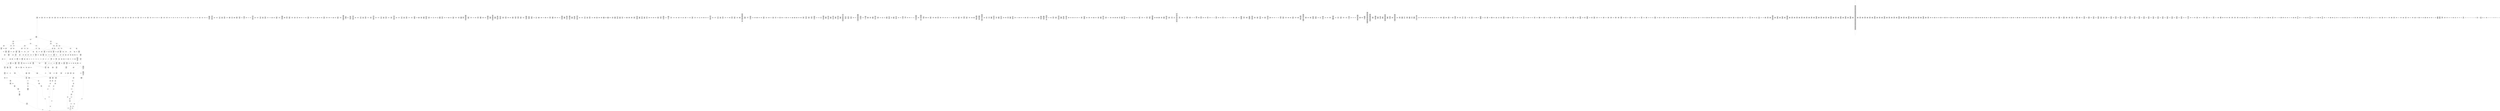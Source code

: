/* Generated by GvGen v.1.0 (https://www.github.com/stricaud/gvgen) */

digraph G {
compound=true;
   node1 [label="[anywhere]"];
   node2 [label="# 0x0
PUSHX Data
PUSHX Data
MSTORE
PUSHX LogicData
CALLDATASIZE
LT
PUSHX Data
JUMPI
"];
   node3 [label="# 0xd
PUSHX Data
CALLDATALOAD
PUSHX BitData
SHR
PUSHX LogicData
GT
PUSHX Data
JUMPI
"];
   node4 [label="# 0x1e
PUSHX LogicData
GT
PUSHX Data
JUMPI
"];
   node5 [label="# 0x29
PUSHX LogicData
GT
PUSHX Data
JUMPI
"];
   node6 [label="# 0x34
PUSHX LogicData
EQ
PUSHX Data
JUMPI
"];
   node7 [label="# 0x3f
PUSHX LogicData
EQ
PUSHX Data
JUMPI
"];
   node8 [label="# 0x4a
PUSHX LogicData
EQ
PUSHX Data
JUMPI
"];
   node9 [label="# 0x55
PUSHX LogicData
EQ
PUSHX Data
JUMPI
"];
   node10 [label="# 0x60
PUSHX Data
JUMP
"];
   node11 [label="# 0x64
JUMPDEST
PUSHX LogicData
EQ
PUSHX Data
JUMPI
"];
   node12 [label="# 0x70
PUSHX LogicData
EQ
PUSHX Data
JUMPI
"];
   node13 [label="# 0x7b
PUSHX LogicData
EQ
PUSHX Data
JUMPI
"];
   node14 [label="# 0x86
PUSHX LogicData
EQ
PUSHX Data
JUMPI
"];
   node15 [label="# 0x91
PUSHX Data
JUMP
"];
   node16 [label="# 0x95
JUMPDEST
PUSHX LogicData
GT
PUSHX Data
JUMPI
"];
   node17 [label="# 0xa1
PUSHX LogicData
EQ
PUSHX Data
JUMPI
"];
   node18 [label="# 0xac
PUSHX LogicData
EQ
PUSHX Data
JUMPI
"];
   node19 [label="# 0xb7
PUSHX LogicData
EQ
PUSHX Data
JUMPI
"];
   node20 [label="# 0xc2
PUSHX LogicData
EQ
PUSHX Data
JUMPI
"];
   node21 [label="# 0xcd
PUSHX Data
JUMP
"];
   node22 [label="# 0xd1
JUMPDEST
PUSHX LogicData
EQ
PUSHX Data
JUMPI
"];
   node23 [label="# 0xdd
PUSHX LogicData
EQ
PUSHX Data
JUMPI
"];
   node24 [label="# 0xe8
PUSHX LogicData
EQ
PUSHX Data
JUMPI
"];
   node25 [label="# 0xf3
PUSHX LogicData
EQ
PUSHX Data
JUMPI
"];
   node26 [label="# 0xfe
PUSHX Data
JUMP
"];
   node27 [label="# 0x102
JUMPDEST
PUSHX LogicData
GT
PUSHX Data
JUMPI
"];
   node28 [label="# 0x10e
PUSHX LogicData
GT
PUSHX Data
JUMPI
"];
   node29 [label="# 0x119
PUSHX LogicData
EQ
PUSHX Data
JUMPI
"];
   node30 [label="# 0x124
PUSHX LogicData
EQ
PUSHX Data
JUMPI
"];
   node31 [label="# 0x12f
PUSHX LogicData
EQ
PUSHX Data
JUMPI
"];
   node32 [label="# 0x13a
PUSHX LogicData
EQ
PUSHX Data
JUMPI
"];
   node33 [label="# 0x145
PUSHX Data
JUMP
"];
   node34 [label="# 0x149
JUMPDEST
PUSHX LogicData
EQ
PUSHX Data
JUMPI
"];
   node35 [label="# 0x155
PUSHX LogicData
EQ
PUSHX Data
JUMPI
"];
   node36 [label="# 0x160
PUSHX LogicData
EQ
PUSHX Data
JUMPI
"];
   node37 [label="# 0x16b
PUSHX LogicData
EQ
PUSHX Data
JUMPI
"];
   node38 [label="# 0x176
PUSHX Data
JUMP
"];
   node39 [label="# 0x17a
JUMPDEST
PUSHX LogicData
GT
PUSHX Data
JUMPI
"];
   node40 [label="# 0x186
PUSHX LogicData
EQ
PUSHX Data
JUMPI
"];
   node41 [label="# 0x191
PUSHX LogicData
EQ
PUSHX Data
JUMPI
"];
   node42 [label="# 0x19c
PUSHX LogicData
EQ
PUSHX Data
JUMPI
"];
   node43 [label="# 0x1a7
PUSHX LogicData
EQ
PUSHX Data
JUMPI
"];
   node44 [label="# 0x1b2
PUSHX Data
JUMP
"];
   node45 [label="# 0x1b6
JUMPDEST
PUSHX LogicData
EQ
PUSHX Data
JUMPI
"];
   node46 [label="# 0x1c1
PUSHX LogicData
EQ
PUSHX Data
JUMPI
"];
   node47 [label="# 0x1cc
PUSHX LogicData
EQ
PUSHX Data
JUMPI
"];
   node48 [label="# 0x1d7
JUMPDEST
PUSHX Data
REVERT
"];
   node49 [label="# 0x1dc
JUMPDEST
CALLVALUE
ISZERO
PUSHX Data
JUMPI
"];
   node50 [label="# 0x1e4
PUSHX Data
REVERT
"];
   node51 [label="# 0x1e8
JUMPDEST
PUSHX Data
PUSHX ArithData
CALLDATASIZE
SUB
ADD
PUSHX Data
PUSHX Data
JUMP
"];
   node52 [label="# 0x1fe
JUMPDEST
PUSHX Data
JUMP
"];
   node53 [label="# 0x203
JUMPDEST
PUSHX MemData
MLOAD
PUSHX Data
PUSHX Data
JUMP
"];
   node54 [label="# 0x210
JUMPDEST
PUSHX MemData
MLOAD
SUB
RETURN
"];
   node55 [label="# 0x219
JUMPDEST
CALLVALUE
ISZERO
PUSHX Data
JUMPI
"];
   node56 [label="# 0x221
PUSHX Data
REVERT
"];
   node57 [label="# 0x225
JUMPDEST
PUSHX Data
PUSHX ArithData
CALLDATASIZE
SUB
ADD
PUSHX Data
PUSHX Data
JUMP
"];
   node58 [label="# 0x23b
JUMPDEST
PUSHX Data
JUMP
"];
   node59 [label="# 0x240
JUMPDEST
PUSHX MemData
MLOAD
PUSHX Data
PUSHX Data
JUMP
"];
   node60 [label="# 0x24d
JUMPDEST
PUSHX MemData
MLOAD
SUB
RETURN
"];
   node61 [label="# 0x256
JUMPDEST
CALLVALUE
ISZERO
PUSHX Data
JUMPI
"];
   node62 [label="# 0x25e
PUSHX Data
REVERT
"];
   node63 [label="# 0x262
JUMPDEST
PUSHX Data
PUSHX Data
JUMP
"];
   node64 [label="# 0x26b
JUMPDEST
PUSHX MemData
MLOAD
PUSHX Data
PUSHX Data
JUMP
"];
   node65 [label="# 0x278
JUMPDEST
PUSHX MemData
MLOAD
SUB
RETURN
"];
   node66 [label="# 0x281
JUMPDEST
CALLVALUE
ISZERO
PUSHX Data
JUMPI
"];
   node67 [label="# 0x289
PUSHX Data
REVERT
"];
   node68 [label="# 0x28d
JUMPDEST
PUSHX Data
PUSHX ArithData
CALLDATASIZE
SUB
ADD
PUSHX Data
PUSHX Data
JUMP
"];
   node69 [label="# 0x2a3
JUMPDEST
PUSHX Data
JUMP
"];
   node70 [label="# 0x2a8
JUMPDEST
PUSHX MemData
MLOAD
PUSHX Data
PUSHX Data
JUMP
"];
   node71 [label="# 0x2b5
JUMPDEST
PUSHX MemData
MLOAD
SUB
RETURN
"];
   node72 [label="# 0x2be
JUMPDEST
CALLVALUE
ISZERO
PUSHX Data
JUMPI
"];
   node73 [label="# 0x2c6
PUSHX Data
REVERT
"];
   node74 [label="# 0x2ca
JUMPDEST
PUSHX Data
PUSHX ArithData
CALLDATASIZE
SUB
ADD
PUSHX Data
PUSHX Data
JUMP
"];
   node75 [label="# 0x2e0
JUMPDEST
PUSHX Data
JUMP
"];
   node76 [label="# 0x2e5
JUMPDEST
STOP
"];
   node77 [label="# 0x2e7
JUMPDEST
CALLVALUE
ISZERO
PUSHX Data
JUMPI
"];
   node78 [label="# 0x2ef
PUSHX Data
REVERT
"];
   node79 [label="# 0x2f3
JUMPDEST
PUSHX Data
PUSHX Data
JUMP
"];
   node80 [label="# 0x2fc
JUMPDEST
PUSHX MemData
MLOAD
PUSHX Data
PUSHX Data
JUMP
"];
   node81 [label="# 0x309
JUMPDEST
PUSHX MemData
MLOAD
SUB
RETURN
"];
   node82 [label="# 0x312
JUMPDEST
CALLVALUE
ISZERO
PUSHX Data
JUMPI
"];
   node83 [label="# 0x31a
PUSHX Data
REVERT
"];
   node84 [label="# 0x31e
JUMPDEST
PUSHX Data
PUSHX ArithData
CALLDATASIZE
SUB
ADD
PUSHX Data
PUSHX Data
JUMP
"];
   node85 [label="# 0x334
JUMPDEST
PUSHX Data
JUMP
"];
   node86 [label="# 0x339
JUMPDEST
STOP
"];
   node87 [label="# 0x33b
JUMPDEST
CALLVALUE
ISZERO
PUSHX Data
JUMPI
"];
   node88 [label="# 0x343
PUSHX Data
REVERT
"];
   node89 [label="# 0x347
JUMPDEST
PUSHX Data
PUSHX ArithData
CALLDATASIZE
SUB
ADD
PUSHX Data
PUSHX Data
JUMP
"];
   node90 [label="# 0x35d
JUMPDEST
PUSHX Data
JUMP
"];
   node91 [label="# 0x362
JUMPDEST
PUSHX MemData
MLOAD
PUSHX Data
PUSHX Data
JUMP
"];
   node92 [label="# 0x36f
JUMPDEST
PUSHX MemData
MLOAD
SUB
RETURN
"];
   node93 [label="# 0x378
JUMPDEST
CALLVALUE
ISZERO
PUSHX Data
JUMPI
"];
   node94 [label="# 0x380
PUSHX Data
REVERT
"];
   node95 [label="# 0x384
JUMPDEST
PUSHX Data
PUSHX ArithData
CALLDATASIZE
SUB
ADD
PUSHX Data
PUSHX Data
JUMP
"];
   node96 [label="# 0x39a
JUMPDEST
PUSHX Data
JUMP
"];
   node97 [label="# 0x39f
JUMPDEST
PUSHX MemData
MLOAD
PUSHX Data
PUSHX Data
JUMP
"];
   node98 [label="# 0x3af
JUMPDEST
PUSHX MemData
MLOAD
SUB
RETURN
"];
   node99 [label="# 0x3b8
JUMPDEST
CALLVALUE
ISZERO
PUSHX Data
JUMPI
"];
   node100 [label="# 0x3c0
PUSHX Data
REVERT
"];
   node101 [label="# 0x3c4
JUMPDEST
PUSHX Data
PUSHX Data
JUMP
"];
   node102 [label="# 0x3cd
JUMPDEST
PUSHX MemData
MLOAD
PUSHX Data
PUSHX Data
JUMP
"];
   node103 [label="# 0x3da
JUMPDEST
PUSHX MemData
MLOAD
SUB
RETURN
"];
   node104 [label="# 0x3e3
JUMPDEST
CALLVALUE
ISZERO
PUSHX Data
JUMPI
"];
   node105 [label="# 0x3eb
PUSHX Data
REVERT
"];
   node106 [label="# 0x3ef
JUMPDEST
PUSHX Data
PUSHX Data
JUMP
"];
   node107 [label="# 0x3f8
JUMPDEST
STOP
"];
   node108 [label="# 0x3fa
JUMPDEST
CALLVALUE
ISZERO
PUSHX Data
JUMPI
"];
   node109 [label="# 0x402
PUSHX Data
REVERT
"];
   node110 [label="# 0x406
JUMPDEST
PUSHX Data
PUSHX ArithData
CALLDATASIZE
SUB
ADD
PUSHX Data
PUSHX Data
JUMP
"];
   node111 [label="# 0x41c
JUMPDEST
PUSHX Data
JUMP
"];
   node112 [label="# 0x421
JUMPDEST
STOP
"];
   node113 [label="# 0x423
JUMPDEST
CALLVALUE
ISZERO
PUSHX Data
JUMPI
"];
   node114 [label="# 0x42b
PUSHX Data
REVERT
"];
   node115 [label="# 0x42f
JUMPDEST
PUSHX Data
PUSHX ArithData
CALLDATASIZE
SUB
ADD
PUSHX Data
PUSHX Data
JUMP
"];
   node116 [label="# 0x445
JUMPDEST
PUSHX Data
JUMP
"];
   node117 [label="# 0x44a
JUMPDEST
PUSHX MemData
MLOAD
PUSHX Data
PUSHX Data
JUMP
"];
   node118 [label="# 0x457
JUMPDEST
PUSHX MemData
MLOAD
SUB
RETURN
"];
   node119 [label="# 0x460
JUMPDEST
CALLVALUE
ISZERO
PUSHX Data
JUMPI
"];
   node120 [label="# 0x468
PUSHX Data
REVERT
"];
   node121 [label="# 0x46c
JUMPDEST
PUSHX Data
PUSHX ArithData
CALLDATASIZE
SUB
ADD
PUSHX Data
PUSHX Data
JUMP
"];
   node122 [label="# 0x482
JUMPDEST
PUSHX Data
JUMP
"];
   node123 [label="# 0x487
JUMPDEST
PUSHX MemData
MLOAD
PUSHX Data
PUSHX Data
JUMP
"];
   node124 [label="# 0x494
JUMPDEST
PUSHX MemData
MLOAD
SUB
RETURN
"];
   node125 [label="# 0x49d
JUMPDEST
CALLVALUE
ISZERO
PUSHX Data
JUMPI
"];
   node126 [label="# 0x4a5
PUSHX Data
REVERT
"];
   node127 [label="# 0x4a9
JUMPDEST
PUSHX Data
PUSHX ArithData
CALLDATASIZE
SUB
ADD
PUSHX Data
PUSHX Data
JUMP
"];
   node128 [label="# 0x4bf
JUMPDEST
PUSHX Data
JUMP
"];
   node129 [label="# 0x4c4
JUMPDEST
PUSHX MemData
MLOAD
PUSHX Data
PUSHX Data
JUMP
"];
   node130 [label="# 0x4d1
JUMPDEST
PUSHX MemData
MLOAD
SUB
RETURN
"];
   node131 [label="# 0x4da
JUMPDEST
CALLVALUE
ISZERO
PUSHX Data
JUMPI
"];
   node132 [label="# 0x4e2
PUSHX Data
REVERT
"];
   node133 [label="# 0x4e6
JUMPDEST
PUSHX Data
PUSHX ArithData
CALLDATASIZE
SUB
ADD
PUSHX Data
PUSHX Data
JUMP
"];
   node134 [label="# 0x4fc
JUMPDEST
PUSHX Data
JUMP
"];
   node135 [label="# 0x501
JUMPDEST
PUSHX MemData
MLOAD
PUSHX Data
PUSHX Data
JUMP
"];
   node136 [label="# 0x50e
JUMPDEST
PUSHX MemData
MLOAD
SUB
RETURN
"];
   node137 [label="# 0x517
JUMPDEST
CALLVALUE
ISZERO
PUSHX Data
JUMPI
"];
   node138 [label="# 0x51f
PUSHX Data
REVERT
"];
   node139 [label="# 0x523
JUMPDEST
PUSHX Data
PUSHX ArithData
CALLDATASIZE
SUB
ADD
PUSHX Data
PUSHX Data
JUMP
"];
   node140 [label="# 0x539
JUMPDEST
PUSHX Data
JUMP
"];
   node141 [label="# 0x53e
JUMPDEST
PUSHX MemData
MLOAD
PUSHX Data
PUSHX Data
JUMP
"];
   node142 [label="# 0x54b
JUMPDEST
PUSHX MemData
MLOAD
SUB
RETURN
"];
   node143 [label="# 0x554
JUMPDEST
CALLVALUE
ISZERO
PUSHX Data
JUMPI
"];
   node144 [label="# 0x55c
PUSHX Data
REVERT
"];
   node145 [label="# 0x560
JUMPDEST
PUSHX Data
PUSHX Data
JUMP
"];
   node146 [label="# 0x569
JUMPDEST
STOP
"];
   node147 [label="# 0x56b
JUMPDEST
CALLVALUE
ISZERO
PUSHX Data
JUMPI
"];
   node148 [label="# 0x573
PUSHX Data
REVERT
"];
   node149 [label="# 0x577
JUMPDEST
PUSHX Data
PUSHX ArithData
CALLDATASIZE
SUB
ADD
PUSHX Data
PUSHX Data
JUMP
"];
   node150 [label="# 0x58d
JUMPDEST
PUSHX Data
JUMP
"];
   node151 [label="# 0x592
JUMPDEST
PUSHX MemData
MLOAD
PUSHX Data
PUSHX Data
JUMP
"];
   node152 [label="# 0x59f
JUMPDEST
PUSHX MemData
MLOAD
SUB
RETURN
"];
   node153 [label="# 0x5a8
JUMPDEST
CALLVALUE
ISZERO
PUSHX Data
JUMPI
"];
   node154 [label="# 0x5b0
PUSHX Data
REVERT
"];
   node155 [label="# 0x5b4
JUMPDEST
PUSHX Data
PUSHX ArithData
CALLDATASIZE
SUB
ADD
PUSHX Data
PUSHX Data
JUMP
"];
   node156 [label="# 0x5ca
JUMPDEST
PUSHX Data
JUMP
"];
   node157 [label="# 0x5cf
JUMPDEST
STOP
"];
   node158 [label="# 0x5d1
JUMPDEST
PUSHX Data
PUSHX ArithData
CALLDATASIZE
SUB
ADD
PUSHX Data
PUSHX Data
JUMP
"];
   node159 [label="# 0x5e6
JUMPDEST
PUSHX Data
JUMP
"];
   node160 [label="# 0x5eb
JUMPDEST
STOP
"];
   node161 [label="# 0x5ed
JUMPDEST
CALLVALUE
ISZERO
PUSHX Data
JUMPI
"];
   node162 [label="# 0x5f5
PUSHX Data
REVERT
"];
   node163 [label="# 0x5f9
JUMPDEST
PUSHX Data
PUSHX Data
JUMP
"];
   node164 [label="# 0x602
JUMPDEST
PUSHX MemData
MLOAD
PUSHX Data
PUSHX Data
JUMP
"];
   node165 [label="# 0x60f
JUMPDEST
PUSHX MemData
MLOAD
SUB
RETURN
"];
   node166 [label="# 0x618
JUMPDEST
CALLVALUE
ISZERO
PUSHX Data
JUMPI
"];
   node167 [label="# 0x620
PUSHX Data
REVERT
"];
   node168 [label="# 0x624
JUMPDEST
PUSHX Data
PUSHX Data
JUMP
"];
   node169 [label="# 0x62d
JUMPDEST
PUSHX MemData
MLOAD
PUSHX Data
PUSHX Data
JUMP
"];
   node170 [label="# 0x63a
JUMPDEST
PUSHX MemData
MLOAD
SUB
RETURN
"];
   node171 [label="# 0x643
JUMPDEST
CALLVALUE
ISZERO
PUSHX Data
JUMPI
"];
   node172 [label="# 0x64b
PUSHX Data
REVERT
"];
   node173 [label="# 0x64f
JUMPDEST
PUSHX Data
PUSHX ArithData
CALLDATASIZE
SUB
ADD
PUSHX Data
PUSHX Data
JUMP
"];
   node174 [label="# 0x665
JUMPDEST
PUSHX Data
JUMP
"];
   node175 [label="# 0x66a
JUMPDEST
STOP
"];
   node176 [label="# 0x66c
JUMPDEST
CALLVALUE
ISZERO
PUSHX Data
JUMPI
"];
   node177 [label="# 0x674
PUSHX Data
REVERT
"];
   node178 [label="# 0x678
JUMPDEST
PUSHX Data
PUSHX ArithData
CALLDATASIZE
SUB
ADD
PUSHX Data
PUSHX Data
JUMP
"];
   node179 [label="# 0x68e
JUMPDEST
PUSHX Data
JUMP
"];
   node180 [label="# 0x693
JUMPDEST
STOP
"];
   node181 [label="# 0x695
JUMPDEST
CALLVALUE
ISZERO
PUSHX Data
JUMPI
"];
   node182 [label="# 0x69d
PUSHX Data
REVERT
"];
   node183 [label="# 0x6a1
JUMPDEST
PUSHX Data
PUSHX ArithData
CALLDATASIZE
SUB
ADD
PUSHX Data
PUSHX Data
JUMP
"];
   node184 [label="# 0x6b7
JUMPDEST
PUSHX Data
JUMP
"];
   node185 [label="# 0x6bc
JUMPDEST
STOP
"];
   node186 [label="# 0x6be
JUMPDEST
CALLVALUE
ISZERO
PUSHX Data
JUMPI
"];
   node187 [label="# 0x6c6
PUSHX Data
REVERT
"];
   node188 [label="# 0x6ca
JUMPDEST
PUSHX Data
PUSHX ArithData
CALLDATASIZE
SUB
ADD
PUSHX Data
PUSHX Data
JUMP
"];
   node189 [label="# 0x6e0
JUMPDEST
PUSHX Data
JUMP
"];
   node190 [label="# 0x6e5
JUMPDEST
STOP
"];
   node191 [label="# 0x6e7
JUMPDEST
CALLVALUE
ISZERO
PUSHX Data
JUMPI
"];
   node192 [label="# 0x6ef
PUSHX Data
REVERT
"];
   node193 [label="# 0x6f3
JUMPDEST
PUSHX Data
PUSHX ArithData
CALLDATASIZE
SUB
ADD
PUSHX Data
PUSHX Data
JUMP
"];
   node194 [label="# 0x709
JUMPDEST
PUSHX Data
JUMP
"];
   node195 [label="# 0x70e
JUMPDEST
PUSHX MemData
MLOAD
PUSHX Data
PUSHX Data
JUMP
"];
   node196 [label="# 0x71b
JUMPDEST
PUSHX MemData
MLOAD
SUB
RETURN
"];
   node197 [label="# 0x724
JUMPDEST
CALLVALUE
ISZERO
PUSHX Data
JUMPI
"];
   node198 [label="# 0x72c
PUSHX Data
REVERT
"];
   node199 [label="# 0x730
JUMPDEST
PUSHX Data
PUSHX ArithData
CALLDATASIZE
SUB
ADD
PUSHX Data
PUSHX Data
JUMP
"];
   node200 [label="# 0x746
JUMPDEST
PUSHX Data
JUMP
"];
   node201 [label="# 0x74b
JUMPDEST
STOP
"];
   node202 [label="# 0x74d
JUMPDEST
CALLVALUE
ISZERO
PUSHX Data
JUMPI
"];
   node203 [label="# 0x755
PUSHX Data
REVERT
"];
   node204 [label="# 0x759
JUMPDEST
PUSHX Data
PUSHX ArithData
CALLDATASIZE
SUB
ADD
PUSHX Data
PUSHX Data
JUMP
"];
   node205 [label="# 0x76f
JUMPDEST
PUSHX Data
JUMP
"];
   node206 [label="# 0x774
JUMPDEST
PUSHX MemData
MLOAD
PUSHX Data
PUSHX Data
JUMP
"];
   node207 [label="# 0x781
JUMPDEST
PUSHX MemData
MLOAD
SUB
RETURN
"];
   node208 [label="# 0x78a
JUMPDEST
CALLVALUE
ISZERO
PUSHX Data
JUMPI
"];
   node209 [label="# 0x792
PUSHX Data
REVERT
"];
   node210 [label="# 0x796
JUMPDEST
PUSHX Data
PUSHX ArithData
CALLDATASIZE
SUB
ADD
PUSHX Data
PUSHX Data
JUMP
"];
   node211 [label="# 0x7ac
JUMPDEST
PUSHX Data
JUMP
"];
   node212 [label="# 0x7b1
JUMPDEST
STOP
"];
   node213 [label="# 0x7b3
JUMPDEST
PUSHX Data
PUSHX Data
PUSHX Data
PUSHX ArithData
MSTORE
PUSHX ArithData
ADD
MSTORE
PUSHX ArithData
ADD
PUSHX Data
SHA3
SLOAD
PUSHX Data
PUSHX Data
JUMP
"];
   node214 [label="# 0x7d5
JUMPDEST
PUSHX ArithData
ADD
PUSHX ArithData
DIV
MUL
PUSHX ArithData
ADD
PUSHX MemData
MLOAD
ADD
PUSHX Data
MSTORE
MSTORE
PUSHX ArithData
ADD
SLOAD
PUSHX Data
PUSHX Data
JUMP
"];
   node215 [label="# 0x801
JUMPDEST
ISZERO
PUSHX Data
JUMPI
"];
   node216 [label="# 0x808
PUSHX LogicData
LT
PUSHX Data
JUMPI
"];
   node217 [label="# 0x810
PUSHX ArithData
SLOAD
DIV
MUL
MSTORE
PUSHX ArithData
ADD
PUSHX Data
JUMP
"];
   node218 [label="# 0x823
JUMPDEST
ADD
PUSHX Data
MSTORE
PUSHX Data
PUSHX Data
SHA3
"];
   node219 [label="# 0x831
JUMPDEST
SLOAD
MSTORE
PUSHX ArithData
ADD
PUSHX ArithData
ADD
GT
PUSHX Data
JUMPI
"];
   node220 [label="# 0x845
SUB
PUSHX BitData
AND
ADD
"];
   node221 [label="# 0x84e
JUMPDEST
PUSHX BitData
PUSHX BitData
AND
PUSHX Data
PUSHX Data
JUMP
"];
   node222 [label="# 0x877
JUMPDEST
PUSHX BitData
AND
EQ
ISZERO
PUSHX Data
JUMPI
"];
   node223 [label="# 0x894
PUSHX Data
PUSHX Data
PUSHX Data
PUSHX Data
JUMP
"];
   node224 [label="# 0x8a0
JUMPDEST
PUSHX MemData
MLOAD
PUSHX ArithData
ADD
PUSHX Data
PUSHX Data
JUMP
"];
   node225 [label="# 0x8b0
JUMPDEST
PUSHX MemData
MLOAD
PUSHX ArithData
SUB
SUB
MSTORE
PUSHX Data
MSTORE
"];
   node226 [label="# 0x8c2
JUMPDEST
JUMP
"];
   node227 [label="# 0x8cb
JUMPDEST
PUSHX Data
PUSHX BitData
PUSHX BitData
NOT
AND
PUSHX BitData
NOT
AND
EQ
PUSHX Data
JUMPI
"];
   node228 [label="# 0x934
PUSHX Data
PUSHX Data
JUMP
"];
   node229 [label="# 0x93d
JUMPDEST
"];
   node230 [label="# 0x93e
JUMPDEST
JUMP
"];
   node231 [label="# 0x945
JUMPDEST
PUSHX Data
PUSHX StorData
SLOAD
PUSHX Data
PUSHX Data
JUMP
"];
   node232 [label="# 0x954
JUMPDEST
PUSHX ArithData
ADD
PUSHX ArithData
DIV
MUL
PUSHX ArithData
ADD
PUSHX MemData
MLOAD
ADD
PUSHX Data
MSTORE
MSTORE
PUSHX ArithData
ADD
SLOAD
PUSHX Data
PUSHX Data
JUMP
"];
   node233 [label="# 0x980
JUMPDEST
ISZERO
PUSHX Data
JUMPI
"];
   node234 [label="# 0x987
PUSHX LogicData
LT
PUSHX Data
JUMPI
"];
   node235 [label="# 0x98f
PUSHX ArithData
SLOAD
DIV
MUL
MSTORE
PUSHX ArithData
ADD
PUSHX Data
JUMP
"];
   node236 [label="# 0x9a2
JUMPDEST
ADD
PUSHX Data
MSTORE
PUSHX Data
PUSHX Data
SHA3
"];
   node237 [label="# 0x9b0
JUMPDEST
SLOAD
MSTORE
PUSHX ArithData
ADD
PUSHX ArithData
ADD
GT
PUSHX Data
JUMPI
"];
   node238 [label="# 0x9c4
SUB
PUSHX BitData
AND
ADD
"];
   node239 [label="# 0x9cd
JUMPDEST
JUMP
"];
   node240 [label="# 0x9d7
JUMPDEST
PUSHX Data
PUSHX Data
PUSHX Data
JUMP
"];
   node241 [label="# 0x9e2
JUMPDEST
PUSHX Data
JUMPI
"];
   node242 [label="# 0x9e7
PUSHX MemData
MLOAD
PUSHX Data
MSTORE
PUSHX ArithData
ADD
PUSHX Data
PUSHX Data
JUMP
"];
   node243 [label="# 0xa18
JUMPDEST
PUSHX MemData
MLOAD
SUB
REVERT
"];
   node244 [label="# 0xa21
JUMPDEST
PUSHX Data
PUSHX ArithData
MSTORE
PUSHX ArithData
ADD
MSTORE
PUSHX ArithData
ADD
PUSHX Data
SHA3
PUSHX ArithData
SLOAD
PUSHX ArithData
EXP
DIV
PUSHX BitData
AND
JUMP
"];
   node245 [label="# 0xa5c
JUMPDEST
PUSHX Data
PUSHX Data
PUSHX Data
JUMP
"];
   node246 [label="# 0xa67
JUMPDEST
PUSHX BitData
AND
PUSHX BitData
AND
EQ
ISZERO
PUSHX Data
JUMPI
"];
   node247 [label="# 0xa9e
PUSHX MemData
MLOAD
PUSHX Data
MSTORE
PUSHX ArithData
ADD
PUSHX Data
PUSHX Data
JUMP
"];
   node248 [label="# 0xacf
JUMPDEST
PUSHX MemData
MLOAD
SUB
REVERT
"];
   node249 [label="# 0xad8
JUMPDEST
PUSHX BitData
AND
PUSHX Data
PUSHX Data
JUMP
"];
   node250 [label="# 0xaf7
JUMPDEST
PUSHX BitData
AND
EQ
PUSHX Data
JUMPI
"];
   node251 [label="# 0xb14
PUSHX Data
PUSHX Data
PUSHX Data
JUMP
"];
   node252 [label="# 0xb20
JUMPDEST
PUSHX Data
JUMP
"];
   node253 [label="# 0xb25
JUMPDEST
"];
   node254 [label="# 0xb26
JUMPDEST
PUSHX Data
JUMPI
"];
   node255 [label="# 0xb2b
PUSHX MemData
MLOAD
PUSHX Data
MSTORE
PUSHX ArithData
ADD
PUSHX Data
PUSHX Data
JUMP
"];
   node256 [label="# 0xb5c
JUMPDEST
PUSHX MemData
MLOAD
SUB
REVERT
"];
   node257 [label="# 0xb65
JUMPDEST
PUSHX Data
PUSHX Data
JUMP
"];
   node258 [label="# 0xb6f
JUMPDEST
JUMP
"];
   node259 [label="# 0xb74
JUMPDEST
PUSHX Data
PUSHX StorData
SLOAD
JUMP
"];
   node260 [label="# 0xb81
JUMPDEST
PUSHX Data
PUSHX Data
PUSHX Data
JUMP
"];
   node261 [label="# 0xb8c
JUMPDEST
PUSHX Data
JUMP
"];
   node262 [label="# 0xb92
JUMPDEST
PUSHX Data
JUMPI
"];
   node263 [label="# 0xb97
PUSHX MemData
MLOAD
PUSHX Data
MSTORE
PUSHX ArithData
ADD
PUSHX Data
PUSHX Data
JUMP
"];
   node264 [label="# 0xbc8
JUMPDEST
PUSHX MemData
MLOAD
SUB
REVERT
"];
   node265 [label="# 0xbd1
JUMPDEST
PUSHX Data
PUSHX Data
JUMP
"];
   node266 [label="# 0xbdc
JUMPDEST
JUMP
"];
   node267 [label="# 0xbe1
JUMPDEST
PUSHX Data
PUSHX Data
PUSHX Data
JUMP
"];
   node268 [label="# 0xbec
JUMPDEST
LT
PUSHX Data
JUMPI
"];
   node269 [label="# 0xbf3
PUSHX MemData
MLOAD
PUSHX Data
MSTORE
PUSHX ArithData
ADD
PUSHX Data
PUSHX Data
JUMP
"];
   node270 [label="# 0xc24
JUMPDEST
PUSHX MemData
MLOAD
SUB
REVERT
"];
   node271 [label="# 0xc2d
JUMPDEST
PUSHX Data
PUSHX ArithData
PUSHX BitData
AND
PUSHX BitData
AND
MSTORE
PUSHX ArithData
ADD
MSTORE
PUSHX ArithData
ADD
PUSHX Data
SHA3
PUSHX ArithData
MSTORE
PUSHX ArithData
ADD
MSTORE
PUSHX ArithData
ADD
PUSHX Data
SHA3
SLOAD
JUMP
"];
   node272 [label="# 0xc86
JUMPDEST
PUSHX Data
PUSHX Data
MSTORE
PUSHX Data
MSTORE
PUSHX Data
PUSHX Data
SHA3
SLOAD
LT
PUSHX Data
JUMPI
"];
   node273 [label="# 0xc9e
PUSHX Data
REVERT
"];
   node274 [label="# 0xca2
JUMPDEST
PUSHX Data
MSTORE
PUSHX Data
PUSHX Data
SHA3
PUSHX ArithData
MUL
ADD
PUSHX Data
PUSHX ArithData
ADD
SLOAD
PUSHX Data
PUSHX Data
JUMP
"];
   node275 [label="# 0xcc6
JUMPDEST
PUSHX ArithData
ADD
PUSHX ArithData
DIV
MUL
PUSHX ArithData
ADD
PUSHX MemData
MLOAD
ADD
PUSHX Data
MSTORE
MSTORE
PUSHX ArithData
ADD
SLOAD
PUSHX Data
PUSHX Data
JUMP
"];
   node276 [label="# 0xcf2
JUMPDEST
ISZERO
PUSHX Data
JUMPI
"];
   node277 [label="# 0xcf9
PUSHX LogicData
LT
PUSHX Data
JUMPI
"];
   node278 [label="# 0xd01
PUSHX ArithData
SLOAD
DIV
MUL
MSTORE
PUSHX ArithData
ADD
PUSHX Data
JUMP
"];
   node279 [label="# 0xd14
JUMPDEST
ADD
PUSHX Data
MSTORE
PUSHX Data
PUSHX Data
SHA3
"];
   node280 [label="# 0xd22
JUMPDEST
SLOAD
MSTORE
PUSHX ArithData
ADD
PUSHX ArithData
ADD
GT
PUSHX Data
JUMPI
"];
   node281 [label="# 0xd36
SUB
PUSHX BitData
AND
ADD
"];
   node282 [label="# 0xd3f
JUMPDEST
PUSHX ArithData
ADD
SLOAD
PUSHX Data
PUSHX Data
JUMP
"];
   node283 [label="# 0xd54
JUMPDEST
PUSHX ArithData
ADD
PUSHX ArithData
DIV
MUL
PUSHX ArithData
ADD
PUSHX MemData
MLOAD
ADD
PUSHX Data
MSTORE
MSTORE
PUSHX ArithData
ADD
SLOAD
PUSHX Data
PUSHX Data
JUMP
"];
   node284 [label="# 0xd80
JUMPDEST
ISZERO
PUSHX Data
JUMPI
"];
   node285 [label="# 0xd87
PUSHX LogicData
LT
PUSHX Data
JUMPI
"];
   node286 [label="# 0xd8f
PUSHX ArithData
SLOAD
DIV
MUL
MSTORE
PUSHX ArithData
ADD
PUSHX Data
JUMP
"];
   node287 [label="# 0xda2
JUMPDEST
ADD
PUSHX Data
MSTORE
PUSHX Data
PUSHX Data
SHA3
"];
   node288 [label="# 0xdb0
JUMPDEST
SLOAD
MSTORE
PUSHX ArithData
ADD
PUSHX ArithData
ADD
GT
PUSHX Data
JUMPI
"];
   node289 [label="# 0xdc4
SUB
PUSHX BitData
AND
ADD
"];
   node290 [label="# 0xdcd
JUMPDEST
PUSHX ArithData
ADD
SLOAD
PUSHX Data
PUSHX Data
JUMP
"];
   node291 [label="# 0xde2
JUMPDEST
PUSHX ArithData
ADD
PUSHX ArithData
DIV
MUL
PUSHX ArithData
ADD
PUSHX MemData
MLOAD
ADD
PUSHX Data
MSTORE
MSTORE
PUSHX ArithData
ADD
SLOAD
PUSHX Data
PUSHX Data
JUMP
"];
   node292 [label="# 0xe0e
JUMPDEST
ISZERO
PUSHX Data
JUMPI
"];
   node293 [label="# 0xe15
PUSHX LogicData
LT
PUSHX Data
JUMPI
"];
   node294 [label="# 0xe1d
PUSHX ArithData
SLOAD
DIV
MUL
MSTORE
PUSHX ArithData
ADD
PUSHX Data
JUMP
"];
   node295 [label="# 0xe30
JUMPDEST
ADD
PUSHX Data
MSTORE
PUSHX Data
PUSHX Data
SHA3
"];
   node296 [label="# 0xe3e
JUMPDEST
SLOAD
MSTORE
PUSHX ArithData
ADD
PUSHX ArithData
ADD
GT
PUSHX Data
JUMPI
"];
   node297 [label="# 0xe52
SUB
PUSHX BitData
AND
ADD
"];
   node298 [label="# 0xe5b
JUMPDEST
PUSHX ArithData
ADD
SLOAD
JUMP
"];
   node299 [label="# 0xe6b
JUMPDEST
PUSHX Data
PUSHX Data
PUSHX Data
JUMP
"];
   node300 [label="# 0xe76
JUMPDEST
PUSHX LogicData
GT
PUSHX Data
JUMPI
"];
   node301 [label="# 0xe82
PUSHX Data
PUSHX Data
JUMP
"];
   node302 [label="# 0xe92
JUMPDEST
PUSHX LogicData
GT
ISZERO
PUSHX Data
JUMPI
"];
   node303 [label="# 0xe9e
PUSHX LogicData
GT
ISZERO
"];
   node304 [label="# 0xea5
JUMPDEST
ISZERO
PUSHX Data
JUMPI
"];
   node305 [label="# 0xeab
PUSHX Data
PUSHX Data
JUMP
"];
   node306 [label="# 0xebb
JUMPDEST
PUSHX LogicData
GT
ISZERO
PUSHX Data
JUMPI
"];
   node307 [label="# 0xec7
PUSHX LogicData
GT
ISZERO
"];
   node308 [label="# 0xece
JUMPDEST
ISZERO
PUSHX Data
JUMPI
"];
   node309 [label="# 0xed4
PUSHX Data
PUSHX Data
JUMP
"];
   node310 [label="# 0xee4
JUMPDEST
PUSHX LogicData
GT
ISZERO
PUSHX Data
JUMPI
"];
   node311 [label="# 0xef0
PUSHX LogicData
GT
ISZERO
"];
   node312 [label="# 0xef7
JUMPDEST
ISZERO
PUSHX Data
JUMPI
"];
   node313 [label="# 0xefd
PUSHX Data
PUSHX Data
JUMP
"];
   node314 [label="# 0xf0d
JUMPDEST
PUSHX LogicData
GT
ISZERO
PUSHX Data
JUMPI
"];
   node315 [label="# 0xf19
PUSHX LogicData
GT
ISZERO
"];
   node316 [label="# 0xf20
JUMPDEST
ISZERO
PUSHX Data
JUMPI
"];
   node317 [label="# 0xf26
PUSHX Data
PUSHX Data
JUMP
"];
   node318 [label="# 0xf36
JUMPDEST
PUSHX Data
REVERT
"];
   node319 [label="# 0xf3b
JUMPDEST
JUMP
"];
   node320 [label="# 0xf3e
JUMPDEST
CALLER
PUSHX BitData
AND
PUSHX StorData
PUSHX ArithData
SLOAD
PUSHX ArithData
EXP
DIV
PUSHX BitData
AND
PUSHX BitData
AND
EQ
PUSHX Data
JUMPI
"];
   node321 [label="# 0xf94
PUSHX Data
REVERT
"];
   node322 [label="# 0xf98
JUMPDEST
PUSHX Data
SELFBALANCE
CALLER
PUSHX BitData
AND
PUSHX ArithData
ISZERO
MUL
PUSHX MemData
MLOAD
PUSHX Data
PUSHX MemData
MLOAD
SUB
CALL
ISZERO
ISZERO
PUSHX Data
JUMPI
"];
   node323 [label="# 0xfda
RETURNDATASIZE
PUSHX Data
RETURNDATACOPY
RETURNDATASIZE
PUSHX Data
REVERT
"];
   node324 [label="# 0xfe3
JUMPDEST
JUMP
"];
   node325 [label="# 0xfe7
JUMPDEST
PUSHX Data
PUSHX MemData
MLOAD
PUSHX ArithData
ADD
PUSHX Data
MSTORE
PUSHX Data
MSTORE
PUSHX Data
JUMP
"];
   node326 [label="# 0x1002
JUMPDEST
JUMP
"];
   node327 [label="# 0x1007
JUMPDEST
PUSHX Data
PUSHX Data
PUSHX Data
PUSHX Data
JUMP
"];
   node328 [label="# 0x1014
JUMPDEST
PUSHX Data
PUSHX LogicData
GT
ISZERO
PUSHX Data
JUMPI
"];
   node329 [label="# 0x102a
PUSHX Data
PUSHX Data
MSTORE
PUSHX Data
PUSHX Data
MSTORE
PUSHX Data
PUSHX Data
REVERT
"];
   node330 [label="# 0x1058
JUMPDEST
PUSHX MemData
MLOAD
MSTORE
PUSHX ArithData
MUL
PUSHX ArithData
ADD
ADD
PUSHX Data
MSTORE
ISZERO
PUSHX Data
JUMPI
"];
   node331 [label="# 0x1072
PUSHX ArithData
ADD
PUSHX ArithData
MUL
CALLDATASIZE
CALLDATACOPY
ADD
"];
   node332 [label="# 0x1086
JUMPDEST
PUSHX Data
"];
   node333 [label="# 0x108c
JUMPDEST
LT
ISZERO
PUSHX Data
JUMPI
"];
   node334 [label="# 0x1095
PUSHX Data
PUSHX Data
JUMP
"];
   node335 [label="# 0x109e
JUMPDEST
MLOAD
LT
PUSHX Data
JUMPI
"];
   node336 [label="# 0x10a9
PUSHX Data
PUSHX Data
MSTORE
PUSHX Data
PUSHX Data
MSTORE
PUSHX Data
PUSHX Data
REVERT
"];
   node337 [label="# 0x10d7
JUMPDEST
PUSHX ArithData
MUL
PUSHX ArithData
ADD
ADD
MSTORE
PUSHX Data
PUSHX Data
JUMP
"];
   node338 [label="# 0x10ee
JUMPDEST
PUSHX Data
JUMP
"];
   node339 [label="# 0x10f6
JUMPDEST
JUMP
"];
   node340 [label="# 0x1101
JUMPDEST
PUSHX Data
PUSHX Data
PUSHX Data
JUMP
"];
   node341 [label="# 0x110b
JUMPDEST
LT
PUSHX Data
JUMPI
"];
   node342 [label="# 0x1112
PUSHX MemData
MLOAD
PUSHX Data
MSTORE
PUSHX ArithData
ADD
PUSHX Data
PUSHX Data
JUMP
"];
   node343 [label="# 0x1143
JUMPDEST
PUSHX MemData
MLOAD
SUB
REVERT
"];
   node344 [label="# 0x114c
JUMPDEST
PUSHX StorData
SLOAD
LT
PUSHX Data
JUMPI
"];
   node345 [label="# 0x1158
PUSHX Data
PUSHX Data
MSTORE
PUSHX Data
PUSHX Data
MSTORE
PUSHX Data
PUSHX Data
REVERT
"];
   node346 [label="# 0x1186
JUMPDEST
PUSHX Data
MSTORE
PUSHX Data
PUSHX Data
SHA3
ADD
SLOAD
JUMP
"];
   node347 [label="# 0x1198
JUMPDEST
PUSHX Data
PUSHX Data
PUSHX ArithData
MSTORE
PUSHX ArithData
ADD
MSTORE
PUSHX ArithData
ADD
PUSHX Data
SHA3
PUSHX ArithData
SLOAD
PUSHX ArithData
EXP
DIV
PUSHX BitData
AND
PUSHX BitData
PUSHX BitData
AND
PUSHX BitData
AND
EQ
ISZERO
PUSHX Data
JUMPI
"];
   node348 [label="# 0x1207
PUSHX MemData
MLOAD
PUSHX Data
MSTORE
PUSHX ArithData
ADD
PUSHX Data
PUSHX Data
JUMP
"];
   node349 [label="# 0x1238
JUMPDEST
PUSHX MemData
MLOAD
SUB
REVERT
"];
   node350 [label="# 0x1241
JUMPDEST
JUMP
"];
   node351 [label="# 0x124a
JUMPDEST
PUSHX Data
PUSHX Data
"];
   node352 [label="# 0x1250
JUMPDEST
PUSHX LogicData
PUSHX BitData
AND
LT
ISZERO
PUSHX Data
JUMPI
"];
   node353 [label="# 0x125d
PUSHX Data
PUSHX Data
PUSHX Data
PUSHX BitData
AND
PUSHX Data
PUSHX Data
PUSHX Data
JUMP
"];
   node354 [label="# 0x1276
JUMPDEST
PUSHX BitData
AND
PUSHX Data
JUMP
"];
   node355 [label="# 0x127e
JUMPDEST
PUSHX Data
JUMP
"];
   node356 [label="# 0x1283
JUMPDEST
PUSHX Data
PUSHX ArithData
PUSHX BitData
AND
MSTORE
PUSHX ArithData
ADD
MSTORE
PUSHX ArithData
ADD
PUSHX Data
SHA3
PUSHX BitData
AND
SLOAD
LT
PUSHX Data
JUMPI
"];
   node357 [label="# 0x12a9
PUSHX Data
PUSHX Data
MSTORE
PUSHX Data
PUSHX Data
MSTORE
PUSHX Data
PUSHX Data
REVERT
"];
   node358 [label="# 0x12d7
JUMPDEST
PUSHX Data
MSTORE
PUSHX Data
PUSHX Data
SHA3
PUSHX ArithData
MUL
ADD
PUSHX ArithData
ADD
PUSHX Data
PUSHX ArithData
PUSHX BitData
AND
MSTORE
PUSHX ArithData
ADD
MSTORE
PUSHX ArithData
ADD
PUSHX Data
SHA3
PUSHX BitData
AND
SLOAD
LT
PUSHX Data
JUMPI
"];
   node359 [label="# 0x130b
PUSHX Data
PUSHX Data
MSTORE
PUSHX Data
PUSHX Data
MSTORE
PUSHX Data
PUSHX Data
REVERT
"];
   node360 [label="# 0x1339
JUMPDEST
PUSHX Data
MSTORE
PUSHX Data
PUSHX Data
SHA3
PUSHX ArithData
MUL
ADD
PUSHX ArithData
ADD
PUSHX MemData
MLOAD
PUSHX ArithData
ADD
PUSHX Data
PUSHX Data
JUMP
"];
   node361 [label="# 0x135c
JUMPDEST
PUSHX MemData
MLOAD
PUSHX ArithData
SUB
SUB
MSTORE
PUSHX Data
MSTORE
PUSHX LogicData
PUSHX BitData
AND
EQ
PUSHX Data
JUMPI
"];
   node362 [label="# 0x1379
PUSHX MemData
MLOAD
PUSHX ArithData
ADD
PUSHX Data
PUSHX Data
JUMP
"];
   node363 [label="# 0x1389
JUMPDEST
PUSHX MemData
MLOAD
PUSHX ArithData
SUB
SUB
MSTORE
PUSHX Data
MSTORE
"];
   node364 [label="# 0x139b
JUMPDEST
PUSHX Data
PUSHX Data
JUMP
"];
   node365 [label="# 0x13a7
JUMPDEST
PUSHX Data
JUMP
"];
   node366 [label="# 0x13af
JUMPDEST
PUSHX MemData
MLOAD
PUSHX ArithData
ADD
PUSHX Data
PUSHX Data
JUMP
"];
   node367 [label="# 0x13c1
JUMPDEST
PUSHX MemData
MLOAD
PUSHX ArithData
SUB
SUB
MSTORE
PUSHX Data
MSTORE
JUMP
"];
   node368 [label="# 0x13d8
JUMPDEST
PUSHX BitData
PUSHX BitData
AND
PUSHX BitData
AND
EQ
ISZERO
PUSHX Data
JUMPI
"];
   node369 [label="# 0x140f
PUSHX MemData
MLOAD
PUSHX Data
MSTORE
PUSHX ArithData
ADD
PUSHX Data
PUSHX Data
JUMP
"];
   node370 [label="# 0x1440
JUMPDEST
PUSHX MemData
MLOAD
SUB
REVERT
"];
   node371 [label="# 0x1449
JUMPDEST
PUSHX Data
PUSHX ArithData
PUSHX BitData
AND
PUSHX BitData
AND
MSTORE
PUSHX ArithData
ADD
MSTORE
PUSHX ArithData
ADD
PUSHX Data
SHA3
SLOAD
JUMP
"];
   node372 [label="# 0x1490
JUMPDEST
PUSHX StorData
PUSHX ArithData
SLOAD
PUSHX ArithData
EXP
DIV
PUSHX BitData
AND
PUSHX BitData
AND
PUSHX Data
CALLER
PUSHX Data
PUSHX Data
JUMP
"];
   node373 [label="# 0x14d7
JUMPDEST
PUSHX MemData
MLOAD
PUSHX BitData
AND
PUSHX BitData
SHL
MSTORE
PUSHX ArithData
ADD
PUSHX Data
PUSHX Data
JUMP
"];
   node374 [label="# 0x14f4
JUMPDEST
PUSHX Data
PUSHX MemData
MLOAD
SUB
PUSHX Data
EXTCODESIZE
ISZERO
ISZERO
PUSHX Data
JUMPI
"];
   node375 [label="# 0x150a
PUSHX Data
REVERT
"];
   node376 [label="# 0x150e
JUMPDEST
GAS
CALL
ISZERO
ISZERO
PUSHX Data
JUMPI
"];
   node377 [label="# 0x1519
RETURNDATASIZE
PUSHX Data
RETURNDATACOPY
RETURNDATASIZE
PUSHX Data
REVERT
"];
   node378 [label="# 0x1522
JUMPDEST
PUSHX Data
PUSHX Data
JUMP
"];
   node379 [label="# 0x152e
JUMPDEST
JUMP
"];
   node380 [label="# 0x1530
JUMPDEST
PUSHX Data
PUSHX Data
PUSHX Data
JUMP
"];
   node381 [label="# 0x153b
JUMPDEST
PUSHX Data
"];
   node382 [label="# 0x153e
JUMPDEST
PUSHX LogicData
PUSHX BitData
AND
LT
ISZERO
PUSHX Data
JUMPI
"];
   node383 [label="# 0x154b
PUSHX Data
PUSHX Data
PUSHX Data
PUSHX BitData
AND
PUSHX Data
PUSHX Data
PUSHX Data
JUMP
"];
   node384 [label="# 0x1564
JUMPDEST
PUSHX BitData
AND
PUSHX Data
JUMP
"];
   node385 [label="# 0x156c
JUMPDEST
PUSHX Data
JUMP
"];
   node386 [label="# 0x1571
JUMPDEST
PUSHX Data
"];
   node387 [label="# 0x1576
JUMPDEST
PUSHX Data
PUSHX ArithData
PUSHX BitData
AND
MSTORE
PUSHX ArithData
ADD
MSTORE
PUSHX ArithData
ADD
PUSHX Data
SHA3
PUSHX BitData
AND
SLOAD
LT
PUSHX Data
JUMPI
"];
   node388 [label="# 0x1599
PUSHX Data
PUSHX Data
MSTORE
PUSHX Data
PUSHX Data
MSTORE
PUSHX Data
PUSHX Data
REVERT
"];
   node389 [label="# 0x15c7
JUMPDEST
PUSHX Data
MSTORE
PUSHX Data
PUSHX Data
SHA3
PUSHX ArithData
MUL
ADD
PUSHX ArithData
ADD
SLOAD
PUSHX BitData
AND
LT
ISZERO
PUSHX Data
JUMPI
"];
   node390 [label="# 0x15e5
PUSHX Data
PUSHX Data
PUSHX Data
PUSHX ArithData
PUSHX BitData
AND
MSTORE
PUSHX ArithData
ADD
MSTORE
PUSHX ArithData
ADD
PUSHX Data
SHA3
PUSHX BitData
AND
SLOAD
LT
PUSHX Data
JUMPI
"];
   node391 [label="# 0x160c
PUSHX Data
PUSHX Data
MSTORE
PUSHX Data
PUSHX Data
MSTORE
PUSHX Data
PUSHX Data
REVERT
"];
   node392 [label="# 0x163a
JUMPDEST
PUSHX Data
MSTORE
PUSHX Data
PUSHX Data
SHA3
PUSHX ArithData
MUL
ADD
PUSHX ArithData
ADD
SLOAD
PUSHX Data
PUSHX Data
JUMP
"];
   node393 [label="# 0x1656
JUMPDEST
PUSHX ArithData
ADD
PUSHX ArithData
DIV
MUL
PUSHX ArithData
ADD
PUSHX MemData
MLOAD
ADD
PUSHX Data
MSTORE
MSTORE
PUSHX ArithData
ADD
SLOAD
PUSHX Data
PUSHX Data
JUMP
"];
   node394 [label="# 0x1682
JUMPDEST
ISZERO
PUSHX Data
JUMPI
"];
   node395 [label="# 0x1689
PUSHX LogicData
LT
PUSHX Data
JUMPI
"];
   node396 [label="# 0x1691
PUSHX ArithData
SLOAD
DIV
MUL
MSTORE
PUSHX ArithData
ADD
PUSHX Data
JUMP
"];
   node397 [label="# 0x16a4
JUMPDEST
ADD
PUSHX Data
MSTORE
PUSHX Data
PUSHX Data
SHA3
"];
   node398 [label="# 0x16b2
JUMPDEST
SLOAD
MSTORE
PUSHX ArithData
ADD
PUSHX ArithData
ADD
GT
PUSHX Data
JUMPI
"];
   node399 [label="# 0x16c6
SUB
PUSHX BitData
AND
ADD
"];
   node400 [label="# 0x16cf
JUMPDEST
PUSHX Data
PUSHX Data
PUSHX Data
JUMP
"];
   node401 [label="# 0x16e1
JUMPDEST
PUSHX BitData
AND
PUSHX Data
PUSHX Data
PUSHX Data
JUMP
"];
   node402 [label="# 0x16f3
JUMPDEST
PUSHX Data
PUSHX Data
JUMP
"];
   node403 [label="# 0x16fd
JUMPDEST
PUSHX BitData
AND
PUSHX Data
JUMP
"];
   node404 [label="# 0x1706
JUMPDEST
PUSHX Data
PUSHX Data
PUSHX Data
PUSHX Data
PUSHX Data
PUSHX Data
JUMP
"];
   node405 [label="# 0x171a
JUMPDEST
PUSHX Data
JUMP
"];
   node406 [label="# 0x171f
JUMPDEST
PUSHX Data
PUSHX Data
PUSHX Data
PUSHX Data
PUSHX Data
PUSHX Data
JUMP
"];
   node407 [label="# 0x1733
JUMPDEST
PUSHX Data
JUMP
"];
   node408 [label="# 0x1738
JUMPDEST
PUSHX BitData
AND
PUSHX LogicData
LT
PUSHX Data
JUMPI
"];
   node409 [label="# 0x1748
PUSHX Data
PUSHX Data
MSTORE
PUSHX Data
PUSHX Data
MSTORE
PUSHX Data
PUSHX Data
REVERT
"];
   node410 [label="# 0x1776
JUMPDEST
PUSHX ArithData
MUL
ADD
MLOAD
PUSHX BitData
AND
PUSHX LogicData
LT
PUSHX Data
JUMPI
"];
   node411 [label="# 0x1788
PUSHX Data
PUSHX Data
MSTORE
PUSHX Data
PUSHX Data
MSTORE
PUSHX Data
PUSHX Data
REVERT
"];
   node412 [label="# 0x17b6
JUMPDEST
PUSHX ArithData
MUL
ADD
MLOAD
ISZERO
PUSHX Data
JUMPI
"];
   node413 [label="# 0x17c1
PUSHX Data
JUMP
"];
   node414 [label="# 0x17c8
JUMPDEST
PUSHX Data
PUSHX Data
PUSHX Data
PUSHX Data
JUMP
"];
   node415 [label="# 0x17d6
JUMPDEST
PUSHX Data
PUSHX BitData
AND
PUSHX Data
JUMP
"];
   node416 [label="# 0x17e2
JUMPDEST
PUSHX Data
PUSHX BitData
AND
PUSHX Data
JUMP
"];
   node417 [label="# 0x17ee
JUMPDEST
PUSHX MemData
MLOAD
PUSHX ArithData
ADD
PUSHX Data
PUSHX Data
JUMP
"];
   node418 [label="# 0x1801
JUMPDEST
PUSHX MemData
MLOAD
PUSHX ArithData
SUB
SUB
MSTORE
PUSHX Data
MSTORE
PUSHX Data
PUSHX BitData
AND
PUSHX LogicData
LT
PUSHX Data
JUMPI
"];
   node419 [label="# 0x1822
PUSHX Data
PUSHX Data
MSTORE
PUSHX Data
PUSHX Data
MSTORE
PUSHX Data
PUSHX Data
REVERT
"];
   node420 [label="# 0x1850
JUMPDEST
PUSHX ArithData
MUL
ADD
MLOAD
PUSHX BitData
AND
PUSHX LogicData
LT
PUSHX Data
JUMPI
"];
   node421 [label="# 0x1862
PUSHX Data
PUSHX Data
MSTORE
PUSHX Data
PUSHX Data
MSTORE
PUSHX Data
PUSHX Data
REVERT
"];
   node422 [label="# 0x1890
JUMPDEST
PUSHX ArithData
MUL
ADD
ISZERO
ISZERO
ISZERO
ISZERO
MSTORE
"];
   node423 [label="# 0x18a3
JUMPDEST
PUSHX Data
PUSHX Data
JUMP
"];
   node424 [label="# 0x18ae
JUMPDEST
PUSHX Data
JUMP
"];
   node425 [label="# 0x18b6
JUMPDEST
PUSHX Data
PUSHX Data
JUMP
"];
   node426 [label="# 0x18c3
JUMPDEST
PUSHX Data
JUMP
"];
   node427 [label="# 0x18cb
JUMPDEST
PUSHX MemData
MLOAD
PUSHX ArithData
ADD
PUSHX Data
PUSHX Data
JUMP
"];
   node428 [label="# 0x18dd
JUMPDEST
PUSHX MemData
MLOAD
PUSHX ArithData
SUB
SUB
MSTORE
PUSHX Data
MSTORE
JUMP
"];
   node429 [label="# 0x18f8
JUMPDEST
CALLER
PUSHX BitData
AND
PUSHX StorData
PUSHX ArithData
SLOAD
PUSHX ArithData
EXP
DIV
PUSHX BitData
AND
PUSHX BitData
AND
EQ
PUSHX Data
JUMPI
"];
   node430 [label="# 0x194e
PUSHX Data
REVERT
"];
   node431 [label="# 0x1952
JUMPDEST
PUSHX StorData
PUSHX ArithData
PUSHX ArithData
EXP
SLOAD
PUSHX ArithData
MUL
NOT
AND
PUSHX BitData
AND
MUL
OR
SSTORE
JUMP
"];
   node432 [label="# 0x1996
JUMPDEST
PUSHX LogicData
GT
ISZERO
PUSHX Data
JUMPI
"];
   node433 [label="# 0x19a1
PUSHX LogicData
GT
ISZERO
"];
   node434 [label="# 0x19a7
JUMPDEST
ISZERO
PUSHX Data
JUMPI
"];
   node435 [label="# 0x19ae
PUSHX StorData
SLOAD
PUSHX Data
PUSHX Data
JUMP
"];
   node436 [label="# 0x19bc
JUMPDEST
CALLVALUE
EQ
"];
   node437 [label="# 0x19bf
JUMPDEST
ISZERO
PUSHX Data
JUMPI
"];
   node438 [label="# 0x19c6
PUSHX StorData
SLOAD
PUSHX Data
PUSHX Data
JUMP
"];
   node439 [label="# 0x19d1
JUMPDEST
LT
"];
   node440 [label="# 0x19d3
JUMPDEST
PUSHX Data
JUMPI
"];
   node441 [label="# 0x19d8
PUSHX MemData
MLOAD
PUSHX Data
MSTORE
PUSHX ArithData
ADD
PUSHX Data
PUSHX Data
JUMP
"];
   node442 [label="# 0x1a09
JUMPDEST
PUSHX MemData
MLOAD
SUB
REVERT
"];
   node443 [label="# 0x1a12
JUMPDEST
PUSHX Data
"];
   node444 [label="# 0x1a15
JUMPDEST
LT
ISZERO
PUSHX Data
JUMPI
"];
   node445 [label="# 0x1a1e
PUSHX Data
PUSHX Data
JUMP
"];
   node446 [label="# 0x1a25
JUMPDEST
PUSHX Data
PUSHX Data
JUMP
"];
   node447 [label="# 0x1a30
JUMPDEST
PUSHX Data
JUMP
"];
   node448 [label="# 0x1a38
JUMPDEST
JUMP
"];
   node449 [label="# 0x1a3c
JUMPDEST
PUSHX Data
PUSHX StorData
SLOAD
PUSHX Data
PUSHX Data
JUMP
"];
   node450 [label="# 0x1a4b
JUMPDEST
PUSHX ArithData
ADD
PUSHX ArithData
DIV
MUL
PUSHX ArithData
ADD
PUSHX MemData
MLOAD
ADD
PUSHX Data
MSTORE
MSTORE
PUSHX ArithData
ADD
SLOAD
PUSHX Data
PUSHX Data
JUMP
"];
   node451 [label="# 0x1a77
JUMPDEST
ISZERO
PUSHX Data
JUMPI
"];
   node452 [label="# 0x1a7e
PUSHX LogicData
LT
PUSHX Data
JUMPI
"];
   node453 [label="# 0x1a86
PUSHX ArithData
SLOAD
DIV
MUL
MSTORE
PUSHX ArithData
ADD
PUSHX Data
JUMP
"];
   node454 [label="# 0x1a99
JUMPDEST
ADD
PUSHX Data
MSTORE
PUSHX Data
PUSHX Data
SHA3
"];
   node455 [label="# 0x1aa7
JUMPDEST
SLOAD
MSTORE
PUSHX ArithData
ADD
PUSHX ArithData
ADD
GT
PUSHX Data
JUMPI
"];
   node456 [label="# 0x1abb
SUB
PUSHX BitData
AND
ADD
"];
   node457 [label="# 0x1ac4
JUMPDEST
JUMP
"];
   node458 [label="# 0x1ace
JUMPDEST
PUSHX StorData
SLOAD
JUMP
"];
   node459 [label="# 0x1ad4
JUMPDEST
PUSHX Data
PUSHX Data
JUMP
"];
   node460 [label="# 0x1adc
JUMPDEST
PUSHX BitData
AND
PUSHX BitData
AND
EQ
ISZERO
PUSHX Data
JUMPI
"];
   node461 [label="# 0x1b10
PUSHX MemData
MLOAD
PUSHX Data
MSTORE
PUSHX ArithData
ADD
PUSHX Data
PUSHX Data
JUMP
"];
   node462 [label="# 0x1b41
JUMPDEST
PUSHX MemData
MLOAD
SUB
REVERT
"];
   node463 [label="# 0x1b4a
JUMPDEST
PUSHX Data
PUSHX Data
PUSHX Data
PUSHX Data
JUMP
"];
   node464 [label="# 0x1b57
JUMPDEST
PUSHX BitData
AND
PUSHX BitData
AND
MSTORE
PUSHX ArithData
ADD
MSTORE
PUSHX ArithData
ADD
PUSHX Data
SHA3
PUSHX ArithData
PUSHX BitData
AND
PUSHX BitData
AND
MSTORE
PUSHX ArithData
ADD
MSTORE
PUSHX ArithData
ADD
PUSHX Data
SHA3
PUSHX ArithData
PUSHX ArithData
EXP
SLOAD
PUSHX ArithData
MUL
NOT
AND
ISZERO
ISZERO
MUL
OR
SSTORE
PUSHX BitData
AND
PUSHX Data
PUSHX Data
JUMP
"];
   node465 [label="# 0x1c04
JUMPDEST
PUSHX BitData
AND
PUSHX Data
PUSHX MemData
MLOAD
PUSHX Data
PUSHX Data
JUMP
"];
   node466 [label="# 0x1c49
JUMPDEST
PUSHX MemData
MLOAD
SUB
LOGX
JUMP
"];
   node467 [label="# 0x1c55
JUMPDEST
CALLER
PUSHX BitData
AND
PUSHX StorData
PUSHX ArithData
SLOAD
PUSHX ArithData
EXP
DIV
PUSHX BitData
AND
PUSHX BitData
AND
EQ
PUSHX Data
JUMPI
"];
   node468 [label="# 0x1cab
PUSHX Data
REVERT
"];
   node469 [label="# 0x1caf
JUMPDEST
PUSHX Data
SSTORE
JUMP
"];
   node470 [label="# 0x1cb9
JUMPDEST
PUSHX Data
PUSHX Data
PUSHX Data
JUMP
"];
   node471 [label="# 0x1cc4
JUMPDEST
PUSHX Data
JUMP
"];
   node472 [label="# 0x1cca
JUMPDEST
PUSHX Data
JUMPI
"];
   node473 [label="# 0x1ccf
PUSHX MemData
MLOAD
PUSHX Data
MSTORE
PUSHX ArithData
ADD
PUSHX Data
PUSHX Data
JUMP
"];
   node474 [label="# 0x1d00
JUMPDEST
PUSHX MemData
MLOAD
SUB
REVERT
"];
   node475 [label="# 0x1d09
JUMPDEST
PUSHX Data
PUSHX Data
JUMP
"];
   node476 [label="# 0x1d15
JUMPDEST
JUMP
"];
   node477 [label="# 0x1d1b
JUMPDEST
CALLER
PUSHX BitData
AND
PUSHX Data
PUSHX Data
JUMP
"];
   node478 [label="# 0x1d3b
JUMPDEST
PUSHX BitData
AND
EQ
PUSHX Data
JUMPI
"];
   node479 [label="# 0x1d57
PUSHX Data
REVERT
"];
   node480 [label="# 0x1d5b
JUMPDEST
PUSHX Data
CALLER
PUSHX Data
PUSHX Data
JUMP
"];
   node481 [label="# 0x1d68
JUMPDEST
PUSHX Data
PUSHX Data
JUMP
"];
   node482 [label="# 0x1d70
JUMPDEST
JUMP
"];
   node483 [label="# 0x1d73
JUMPDEST
PUSHX Data
PUSHX Data
PUSHX Data
JUMP
"];
   node484 [label="# 0x1d7e
JUMPDEST
PUSHX Data
JUMPI
"];
   node485 [label="# 0x1d83
PUSHX Data
REVERT
"];
   node486 [label="# 0x1d87
JUMPDEST
PUSHX Data
PUSHX Data
PUSHX Data
JUMP
"];
   node487 [label="# 0x1d92
JUMPDEST
PUSHX Data
PUSHX Data
PUSHX Data
JUMP
"];
   node488 [label="# 0x1da0
JUMPDEST
PUSHX Data
PUSHX Data
PUSHX Data
JUMP
"];
   node489 [label="# 0x1dac
JUMPDEST
PUSHX Data
JUMP
"];
   node490 [label="# 0x1db1
JUMPDEST
PUSHX Data
PUSHX Data
JUMP
"];
   node491 [label="# 0x1dba
JUMPDEST
PUSHX MemData
MLOAD
PUSHX ArithData
ADD
PUSHX Data
PUSHX Data
JUMP
"];
   node492 [label="# 0x1dcc
JUMPDEST
PUSHX MemData
MLOAD
PUSHX ArithData
SUB
SUB
MSTORE
PUSHX Data
MSTORE
PUSHX Data
JUMP
"];
   node493 [label="# 0x1de0
JUMPDEST
PUSHX MemData
MLOAD
PUSHX ArithData
ADD
PUSHX Data
PUSHX Data
JUMP
"];
   node494 [label="# 0x1df0
JUMPDEST
PUSHX MemData
MLOAD
PUSHX ArithData
SUB
SUB
MSTORE
PUSHX Data
MSTORE
JUMP
"];
   node495 [label="# 0x1e07
JUMPDEST
CALLER
PUSHX BitData
AND
PUSHX StorData
PUSHX ArithData
SLOAD
PUSHX ArithData
EXP
DIV
PUSHX BitData
AND
PUSHX BitData
AND
EQ
PUSHX Data
JUMPI
"];
   node496 [label="# 0x1e5d
PUSHX Data
REVERT
"];
   node497 [label="# 0x1e61
JUMPDEST
PUSHX Data
"];
   node498 [label="# 0x1e64
JUMPDEST
MLOAD
LT
ISZERO
PUSHX Data
JUMPI
"];
   node499 [label="# 0x1e6e
PUSHX Data
PUSHX ArithData
MSTORE
PUSHX ArithData
ADD
MSTORE
PUSHX ArithData
ADD
PUSHX Data
SHA3
PUSHX MemData
MLOAD
PUSHX ArithData
ADD
PUSHX Data
MSTORE
MLOAD
LT
PUSHX Data
JUMPI
"];
   node500 [label="# 0x1e96
PUSHX Data
PUSHX Data
MSTORE
PUSHX Data
PUSHX Data
MSTORE
PUSHX Data
PUSHX Data
REVERT
"];
   node501 [label="# 0x1ec4
JUMPDEST
PUSHX ArithData
MUL
PUSHX ArithData
ADD
ADD
MLOAD
PUSHX ArithData
ADD
MLOAD
MSTORE
PUSHX ArithData
ADD
MLOAD
LT
PUSHX Data
JUMPI
"];
   node502 [label="# 0x1ee0
PUSHX Data
PUSHX Data
MSTORE
PUSHX Data
PUSHX Data
MSTORE
PUSHX Data
PUSHX Data
REVERT
"];
   node503 [label="# 0x1f0e
JUMPDEST
PUSHX ArithData
MUL
PUSHX ArithData
ADD
ADD
MLOAD
PUSHX ArithData
ADD
MLOAD
MSTORE
PUSHX ArithData
ADD
MLOAD
LT
PUSHX Data
JUMPI
"];
   node504 [label="# 0x1f2a
PUSHX Data
PUSHX Data
MSTORE
PUSHX Data
PUSHX Data
MSTORE
PUSHX Data
PUSHX Data
REVERT
"];
   node505 [label="# 0x1f58
JUMPDEST
PUSHX ArithData
MUL
PUSHX ArithData
ADD
ADD
MLOAD
PUSHX ArithData
ADD
MLOAD
MSTORE
PUSHX ArithData
ADD
MLOAD
LT
PUSHX Data
JUMPI
"];
   node506 [label="# 0x1f74
PUSHX Data
PUSHX Data
MSTORE
PUSHX Data
PUSHX Data
MSTORE
PUSHX Data
PUSHX Data
REVERT
"];
   node507 [label="# 0x1fa2
JUMPDEST
PUSHX ArithData
MUL
PUSHX ArithData
ADD
ADD
MLOAD
PUSHX ArithData
ADD
MLOAD
MSTORE
PUSHX ArithData
SLOAD
ADD
SSTORE
PUSHX ArithData
SUB
PUSHX Data
MSTORE
PUSHX Data
PUSHX Data
SHA3
PUSHX ArithData
MUL
ADD
PUSHX Data
PUSHX ArithData
ADD
MLOAD
PUSHX ArithData
ADD
MLOAD
PUSHX ArithData
ADD
PUSHX Data
PUSHX Data
JUMP
"];
   node508 [label="# 0x1ff6
JUMPDEST
PUSHX ArithData
ADD
MLOAD
PUSHX ArithData
ADD
MLOAD
PUSHX ArithData
ADD
PUSHX Data
PUSHX Data
JUMP
"];
   node509 [label="# 0x2013
JUMPDEST
PUSHX ArithData
ADD
MLOAD
PUSHX ArithData
ADD
MLOAD
PUSHX ArithData
ADD
PUSHX Data
PUSHX Data
JUMP
"];
   node510 [label="# 0x2030
JUMPDEST
PUSHX ArithData
ADD
MLOAD
PUSHX ArithData
ADD
SSTORE
PUSHX Data
PUSHX Data
JUMP
"];
   node511 [label="# 0x2048
JUMPDEST
PUSHX Data
JUMP
"];
   node512 [label="# 0x2050
JUMPDEST
JUMP
"];
   node513 [label="# 0x2055
JUMPDEST
PUSHX Data
PUSHX Data
PUSHX ArithData
PUSHX BitData
AND
PUSHX BitData
AND
MSTORE
PUSHX ArithData
ADD
MSTORE
PUSHX ArithData
ADD
PUSHX Data
SHA3
PUSHX ArithData
PUSHX BitData
AND
PUSHX BitData
AND
MSTORE
PUSHX ArithData
ADD
MSTORE
PUSHX ArithData
ADD
PUSHX Data
SHA3
PUSHX ArithData
SLOAD
PUSHX ArithData
EXP
DIV
PUSHX BitData
AND
JUMP
"];
   node514 [label="# 0x20e9
JUMPDEST
CALLER
PUSHX BitData
AND
PUSHX StorData
PUSHX ArithData
SLOAD
PUSHX ArithData
EXP
DIV
PUSHX BitData
AND
PUSHX BitData
AND
EQ
PUSHX Data
JUMPI
"];
   node515 [label="# 0x213f
PUSHX Data
REVERT
"];
   node516 [label="# 0x2143
JUMPDEST
PUSHX StorData
PUSHX ArithData
PUSHX ArithData
EXP
SLOAD
PUSHX ArithData
MUL
NOT
AND
PUSHX BitData
AND
MUL
OR
SSTORE
JUMP
"];
   node517 [label="# 0x2187
JUMPDEST
PUSHX Data
PUSHX Data
PUSHX Data
PUSHX Data
PUSHX Data
JUMP
"];
   node518 [label="# 0x219c
JUMPDEST
PUSHX LogicData
GT
ISZERO
PUSHX Data
JUMPI
"];
   node519 [label="# 0x21ad
PUSHX Data
PUSHX Data
MSTORE
PUSHX Data
PUSHX Data
MSTORE
PUSHX Data
PUSHX Data
REVERT
"];
   node520 [label="# 0x21db
JUMPDEST
PUSHX MemData
MLOAD
MSTORE
PUSHX ArithData
ADD
PUSHX BitData
NOT
AND
PUSHX ArithData
ADD
ADD
PUSHX Data
MSTORE
ISZERO
PUSHX Data
JUMPI
"];
   node521 [label="# 0x21f9
PUSHX ArithData
ADD
PUSHX ArithData
MUL
CALLDATASIZE
CALLDATACOPY
ADD
"];
   node522 [label="# 0x220d
JUMPDEST
PUSHX Data
"];
   node523 [label="# 0x2216
JUMPDEST
LT
ISZERO
PUSHX Data
JUMPI
"];
   node524 [label="# 0x221f
MLOAD
LT
PUSHX Data
JUMPI
"];
   node525 [label="# 0x2229
PUSHX Data
PUSHX Data
MSTORE
PUSHX Data
PUSHX Data
MSTORE
PUSHX Data
PUSHX Data
REVERT
"];
   node526 [label="# 0x2257
JUMPDEST
PUSHX ArithData
ADD
ADD
MLOAD
PUSHX BitData
SHR
PUSHX BitData
SHL
PUSHX Data
PUSHX Data
JUMP
"];
   node527 [label="# 0x226f
JUMPDEST
MLOAD
LT
PUSHX Data
JUMPI
"];
   node528 [label="# 0x2278
PUSHX Data
PUSHX Data
MSTORE
PUSHX Data
PUSHX Data
MSTORE
PUSHX Data
PUSHX Data
REVERT
"];
   node529 [label="# 0x22a6
JUMPDEST
PUSHX ArithData
ADD
ADD
PUSHX BitData
NOT
AND
PUSHX BitData
BYTE
MSTORE8
PUSHX Data
PUSHX Data
JUMP
"];
   node530 [label="# 0x22e0
JUMPDEST
PUSHX Data
JUMP
"];
   node531 [label="# 0x22e8
JUMPDEST
JUMP
"];
   node532 [label="# 0x22f5
JUMPDEST
PUSHX Data
PUSHX BitData
PUSHX BitData
NOT
AND
PUSHX BitData
NOT
AND
EQ
PUSHX Data
JUMPI
"];
   node533 [label="# 0x235e
PUSHX BitData
PUSHX BitData
NOT
AND
PUSHX BitData
NOT
AND
EQ
"];
   node534 [label="# 0x23c0
JUMPDEST
PUSHX Data
JUMPI
"];
   node535 [label="# 0x23c6
PUSHX Data
PUSHX Data
JUMP
"];
   node536 [label="# 0x23cf
JUMPDEST
"];
   node537 [label="# 0x23d0
JUMPDEST
JUMP
"];
   node538 [label="# 0x23d7
JUMPDEST
PUSHX BitData
PUSHX BitData
AND
PUSHX Data
PUSHX ArithData
MSTORE
PUSHX ArithData
ADD
MSTORE
PUSHX ArithData
ADD
PUSHX Data
SHA3
PUSHX ArithData
SLOAD
PUSHX ArithData
EXP
DIV
PUSHX BitData
AND
PUSHX BitData
AND
EQ
ISZERO
JUMP
"];
   node539 [label="# 0x2443
JUMPDEST
PUSHX Data
CALLER
JUMP
"];
   node540 [label="# 0x244b
JUMPDEST
PUSHX Data
PUSHX ArithData
MSTORE
PUSHX ArithData
ADD
MSTORE
PUSHX ArithData
ADD
PUSHX Data
SHA3
PUSHX ArithData
PUSHX ArithData
EXP
SLOAD
PUSHX ArithData
MUL
NOT
AND
PUSHX BitData
AND
MUL
OR
SSTORE
PUSHX BitData
AND
PUSHX Data
PUSHX Data
JUMP
"];
   node541 [label="# 0x24be
JUMPDEST
PUSHX BitData
AND
PUSHX Data
PUSHX MemData
MLOAD
PUSHX MemData
MLOAD
SUB
LOGX
JUMP
"];
   node542 [label="# 0x2504
JUMPDEST
PUSHX Data
PUSHX Data
PUSHX Data
JUMP
"];
   node543 [label="# 0x250f
JUMPDEST
PUSHX Data
JUMPI
"];
   node544 [label="# 0x2514
PUSHX MemData
MLOAD
PUSHX Data
MSTORE
PUSHX ArithData
ADD
PUSHX Data
PUSHX Data
JUMP
"];
   node545 [label="# 0x2545
JUMPDEST
PUSHX MemData
MLOAD
SUB
REVERT
"];
   node546 [label="# 0x254e
JUMPDEST
PUSHX Data
PUSHX Data
PUSHX Data
JUMP
"];
   node547 [label="# 0x2559
JUMPDEST
PUSHX BitData
AND
PUSHX BitData
AND
EQ
PUSHX Data
JUMPI
"];
   node548 [label="# 0x2590
PUSHX BitData
AND
PUSHX Data
PUSHX Data
JUMP
"];
   node549 [label="# 0x25b0
JUMPDEST
PUSHX BitData
AND
EQ
"];
   node550 [label="# 0x25c8
JUMPDEST
PUSHX Data
JUMPI
"];
   node551 [label="# 0x25ce
PUSHX Data
PUSHX Data
JUMP
"];
   node552 [label="# 0x25d8
JUMPDEST
"];
   node553 [label="# 0x25d9
JUMPDEST
JUMP
"];
   node554 [label="# 0x25e2
JUMPDEST
PUSHX BitData
AND
PUSHX Data
PUSHX Data
JUMP
"];
   node555 [label="# 0x2602
JUMPDEST
PUSHX BitData
AND
EQ
PUSHX Data
JUMPI
"];
   node556 [label="# 0x261e
PUSHX MemData
MLOAD
PUSHX Data
MSTORE
PUSHX ArithData
ADD
PUSHX Data
PUSHX Data
JUMP
"];
   node557 [label="# 0x264f
JUMPDEST
PUSHX MemData
MLOAD
SUB
REVERT
"];
   node558 [label="# 0x2658
JUMPDEST
PUSHX BitData
PUSHX BitData
AND
PUSHX BitData
AND
EQ
ISZERO
PUSHX Data
JUMPI
"];
   node559 [label="# 0x268e
PUSHX MemData
MLOAD
PUSHX Data
MSTORE
PUSHX ArithData
ADD
PUSHX Data
PUSHX Data
JUMP
"];
   node560 [label="# 0x26bf
JUMPDEST
PUSHX MemData
MLOAD
SUB
REVERT
"];
   node561 [label="# 0x26c8
JUMPDEST
PUSHX Data
PUSHX Data
JUMP
"];
   node562 [label="# 0x26d3
JUMPDEST
PUSHX Data
PUSHX Data
PUSHX Data
JUMP
"];
   node563 [label="# 0x26de
JUMPDEST
PUSHX Data
PUSHX Data
PUSHX ArithData
PUSHX BitData
AND
PUSHX BitData
AND
MSTORE
PUSHX ArithData
ADD
MSTORE
PUSHX ArithData
ADD
PUSHX Data
SHA3
PUSHX Data
SLOAD
PUSHX Data
PUSHX Data
JUMP
"];
   node564 [label="# 0x272e
JUMPDEST
SSTORE
PUSHX Data
PUSHX Data
PUSHX ArithData
PUSHX BitData
AND
PUSHX BitData
AND
MSTORE
PUSHX ArithData
ADD
MSTORE
PUSHX ArithData
ADD
PUSHX Data
SHA3
PUSHX Data
SLOAD
PUSHX Data
PUSHX Data
JUMP
"];
   node565 [label="# 0x2785
JUMPDEST
SSTORE
PUSHX Data
PUSHX ArithData
MSTORE
PUSHX ArithData
ADD
MSTORE
PUSHX ArithData
ADD
PUSHX Data
SHA3
PUSHX ArithData
PUSHX ArithData
EXP
SLOAD
PUSHX ArithData
MUL
NOT
AND
PUSHX BitData
AND
MUL
OR
SSTORE
PUSHX BitData
AND
PUSHX BitData
AND
PUSHX Data
PUSHX MemData
MLOAD
PUSHX MemData
MLOAD
SUB
LOGX
JUMP
"];
   node566 [label="# 0x283e
JUMPDEST
PUSHX Data
PUSHX Data
"];
   node567 [label="# 0x2848
JUMPDEST
MLOAD
PUSHX BitData
AND
LT
ISZERO
PUSHX Data
JUMPI
"];
   node568 [label="# 0x2855
PUSHX Data
PUSHX BitData
AND
MLOAD
LT
PUSHX Data
JUMPI
"];
   node569 [label="# 0x2864
PUSHX Data
PUSHX Data
MSTORE
PUSHX Data
PUSHX Data
MSTORE
PUSHX Data
PUSHX Data
REVERT
"];
   node570 [label="# 0x2892
JUMPDEST
PUSHX ArithData
ADD
ADD
MLOAD
PUSHX BitData
SHR
PUSHX BitData
SHL
PUSHX BitData
SHR
PUSHX BitData
AND
LT
ISZERO
ISZERO
PUSHX Data
JUMPI
"];
   node571 [label="# 0x28ac
PUSHX Data
PUSHX BitData
AND
MLOAD
LT
PUSHX Data
JUMPI
"];
   node572 [label="# 0x28bc
PUSHX Data
PUSHX Data
MSTORE
PUSHX Data
PUSHX Data
MSTORE
PUSHX Data
PUSHX Data
REVERT
"];
   node573 [label="# 0x28ea
JUMPDEST
PUSHX ArithData
ADD
ADD
MLOAD
PUSHX BitData
SHR
PUSHX BitData
SHL
PUSHX BitData
SHR
PUSHX BitData
AND
GT
ISZERO
"];
   node574 [label="# 0x28fe
JUMPDEST
ISZERO
PUSHX Data
JUMPI
"];
   node575 [label="# 0x2904
PUSHX Data
PUSHX Data
PUSHX Data
JUMP
"];
   node576 [label="# 0x2910
JUMPDEST
PUSHX Data
PUSHX BitData
AND
MLOAD
LT
PUSHX Data
JUMPI
"];
   node577 [label="# 0x2922
PUSHX Data
PUSHX Data
MSTORE
PUSHX Data
PUSHX Data
MSTORE
PUSHX Data
PUSHX Data
REVERT
"];
   node578 [label="# 0x2950
JUMPDEST
PUSHX ArithData
ADD
ADD
MLOAD
PUSHX BitData
SHR
PUSHX BitData
SHL
PUSHX BitData
SHR
PUSHX Data
PUSHX Data
JUMP
"];
   node579 [label="# 0x2968
JUMPDEST
PUSHX Data
PUSHX Data
JUMP
"];
   node580 [label="# 0x2973
JUMPDEST
"];
   node581 [label="# 0x2976
JUMPDEST
PUSHX Data
PUSHX Data
JUMP
"];
   node582 [label="# 0x2981
JUMPDEST
PUSHX Data
JUMP
"];
   node583 [label="# 0x2989
JUMPDEST
JUMP
"];
   node584 [label="# 0x2994
JUMPDEST
PUSHX Data
PUSHX Data
PUSHX Data
JUMP
"];
   node585 [label="# 0x299e
JUMPDEST
PUSHX StorData
SLOAD
LT
PUSHX Data
JUMPI
"];
   node586 [label="# 0x29aa
PUSHX Data
REVERT
"];
   node587 [label="# 0x29ae
JUMPDEST
PUSHX Data
CALLER
PUSHX Data
JUMP
"];
   node588 [label="# 0x29b7
JUMPDEST
ISZERO
PUSHX Data
JUMPI
"];
   node589 [label="# 0x29bd
PUSHX Data
REVERT
"];
   node590 [label="# 0x29c1
JUMPDEST
PUSHX Data
PUSHX Data
CALLER
PUSHX Data
PUSHX Data
JUMP
"];
   node591 [label="# 0x29d2
JUMPDEST
PUSHX Data
PUSHX ArithData
MSTORE
PUSHX ArithData
ADD
MSTORE
PUSHX ArithData
ADD
PUSHX Data
SHA3
MLOAD
PUSHX ArithData
ADD
PUSHX Data
PUSHX Data
JUMP
"];
   node592 [label="# 0x29f8
JUMPDEST
PUSHX Data
PUSHX Data
PUSHX Data
PUSHX ArithData
MSTORE
PUSHX ArithData
ADD
MSTORE
PUSHX ArithData
ADD
PUSHX Data
SHA3
PUSHX MemData
MLOAD
PUSHX Data
PUSHX Data
JUMP
"];
   node593 [label="# 0x2a1d
JUMPDEST
MSTORE
PUSHX ArithData
ADD
PUSHX MemData
MLOAD
SUB
SHA3
PUSHX ArithData
PUSHX ArithData
EXP
SLOAD
PUSHX ArithData
MUL
NOT
AND
ISZERO
ISZERO
MUL
OR
SSTORE
PUSHX Data
CALLER
PUSHX Data
JUMP
"];
   node594 [label="# 0x2a4c
JUMPDEST
JUMP
"];
   node595 [label="# 0x2a50
JUMPDEST
PUSHX Data
PUSHX Data
"];
   node596 [label="# 0x2a58
JUMPDEST
PUSHX StorData
SLOAD
PUSHX BitData
AND
LT
ISZERO
PUSHX Data
JUMPI
"];
   node597 [label="# 0x2a69
PUSHX MemData
MLOAD
PUSHX ArithData
ADD
PUSHX Data
PUSHX Data
JUMP
"];
   node598 [label="# 0x2a79
JUMPDEST
PUSHX MemData
MLOAD
PUSHX ArithData
SUB
SUB
MSTORE
PUSHX Data
MSTORE
MLOAD
PUSHX ArithData
ADD
SHA3
PUSHX StorData
PUSHX BitData
AND
SLOAD
LT
PUSHX Data
JUMPI
"];
   node599 [label="# 0x2a9e
PUSHX Data
PUSHX Data
MSTORE
PUSHX Data
PUSHX Data
MSTORE
PUSHX Data
PUSHX Data
REVERT
"];
   node600 [label="# 0x2acc
JUMPDEST
PUSHX Data
MSTORE
PUSHX Data
PUSHX Data
SHA3
ADD
PUSHX MemData
MLOAD
PUSHX ArithData
ADD
PUSHX Data
PUSHX Data
JUMP
"];
   node601 [label="# 0x2ae6
JUMPDEST
PUSHX MemData
MLOAD
PUSHX ArithData
SUB
SUB
MSTORE
PUSHX Data
MSTORE
MLOAD
PUSHX ArithData
ADD
SHA3
EQ
ISZERO
PUSHX Data
JUMPI
"];
   node602 [label="# 0x2b03
PUSHX Data
PUSHX Data
PUSHX Data
JUMP
"];
   node603 [label="# 0x2b0f
JUMPDEST
PUSHX Data
JUMP
"];
   node604 [label="# 0x2b17
JUMPDEST
PUSHX Data
PUSHX Data
JUMP
"];
   node605 [label="# 0x2b22
JUMPDEST
PUSHX Data
JUMP
"];
   node606 [label="# 0x2b2a
JUMPDEST
PUSHX Data
REVERT
"];
   node607 [label="# 0x2b30
JUMPDEST
JUMP
"];
   node608 [label="# 0x2b35
JUMPDEST
PUSHX Data
PUSHX LogicData
EQ
ISZERO
PUSHX Data
JUMPI
"];
   node609 [label="# 0x2b41
PUSHX MemData
MLOAD
PUSHX ArithData
ADD
PUSHX Data
MSTORE
PUSHX Data
MSTORE
PUSHX ArithData
ADD
PUSHX Data
MSTORE
PUSHX Data
JUMP
"];
   node610 [label="# 0x2b7d
JUMPDEST
PUSHX Data
PUSHX Data
"];
   node611 [label="# 0x2b85
JUMPDEST
PUSHX LogicData
EQ
PUSHX Data
JUMPI
"];
   node612 [label="# 0x2b8e
PUSHX Data
PUSHX Data
JUMP
"];
   node613 [label="# 0x2b98
JUMPDEST
PUSHX Data
PUSHX Data
PUSHX Data
JUMP
"];
   node614 [label="# 0x2ba8
JUMPDEST
PUSHX Data
JUMP
"];
   node615 [label="# 0x2baf
JUMPDEST
PUSHX Data
PUSHX LogicData
GT
ISZERO
PUSHX Data
JUMPI
"];
   node616 [label="# 0x2bc3
PUSHX Data
PUSHX Data
MSTORE
PUSHX Data
PUSHX Data
MSTORE
PUSHX Data
PUSHX Data
REVERT
"];
   node617 [label="# 0x2bf1
JUMPDEST
PUSHX MemData
MLOAD
MSTORE
PUSHX ArithData
ADD
PUSHX BitData
NOT
AND
PUSHX ArithData
ADD
ADD
PUSHX Data
MSTORE
ISZERO
PUSHX Data
JUMPI
"];
   node618 [label="# 0x2c0f
PUSHX ArithData
ADD
PUSHX ArithData
MUL
CALLDATASIZE
CALLDATACOPY
ADD
"];
   node619 [label="# 0x2c23
JUMPDEST
"];
   node620 [label="# 0x2c27
JUMPDEST
PUSHX LogicData
EQ
PUSHX Data
JUMPI
"];
   node621 [label="# 0x2c30
PUSHX Data
PUSHX Data
PUSHX Data
JUMP
"];
   node622 [label="# 0x2c3c
JUMPDEST
PUSHX Data
PUSHX Data
PUSHX Data
JUMP
"];
   node623 [label="# 0x2c4b
JUMPDEST
PUSHX Data
PUSHX Data
PUSHX Data
JUMP
"];
   node624 [label="# 0x2c57
JUMPDEST
PUSHX BitData
SHL
MLOAD
LT
PUSHX Data
JUMPI
"];
   node625 [label="# 0x2c65
PUSHX Data
PUSHX Data
MSTORE
PUSHX Data
PUSHX Data
MSTORE
PUSHX Data
PUSHX Data
REVERT
"];
   node626 [label="# 0x2c93
JUMPDEST
PUSHX ArithData
ADD
ADD
PUSHX BitData
NOT
AND
PUSHX BitData
BYTE
MSTORE8
PUSHX Data
PUSHX Data
PUSHX Data
JUMP
"];
   node627 [label="# 0x2ccf
JUMPDEST
PUSHX Data
JUMP
"];
   node628 [label="# 0x2cd6
JUMPDEST
"];
   node629 [label="# 0x2cdd
JUMPDEST
JUMP
"];
   node630 [label="# 0x2ce2
JUMPDEST
PUSHX Data
PUSHX Data
JUMP
"];
   node631 [label="# 0x2ced
JUMPDEST
PUSHX Data
PUSHX Data
JUMP
"];
   node632 [label="# 0x2cf9
JUMPDEST
PUSHX Data
JUMPI
"];
   node633 [label="# 0x2cfe
PUSHX MemData
MLOAD
PUSHX Data
MSTORE
PUSHX ArithData
ADD
PUSHX Data
PUSHX Data
JUMP
"];
   node634 [label="# 0x2d2f
JUMPDEST
PUSHX MemData
MLOAD
SUB
REVERT
"];
   node635 [label="# 0x2d38
JUMPDEST
JUMP
"];
   node636 [label="# 0x2d3e
JUMPDEST
PUSHX Data
PUSHX LogicData
MLOAD
EQ
ISZERO
PUSHX Data
JUMPI
"];
   node637 [label="# 0x2d4b
PUSHX MemData
MLOAD
PUSHX ArithData
ADD
PUSHX Data
MSTORE
PUSHX Data
MSTORE
PUSHX Data
JUMP
"];
   node638 [label="# 0x2d61
JUMPDEST
PUSHX Data
PUSHX MemData
MLOAD
PUSHX ArithData
ADD
PUSHX Data
MSTORE
PUSHX Data
MSTORE
PUSHX ArithData
ADD
PUSHX Data
PUSHX Data
CODECOPY
PUSHX Data
PUSHX Data
PUSHX Data
MLOAD
PUSHX Data
PUSHX Data
JUMP
"];
   node639 [label="# 0x2d90
JUMPDEST
PUSHX Data
PUSHX Data
JUMP
"];
   node640 [label="# 0x2d9a
JUMPDEST
PUSHX Data
PUSHX Data
PUSHX Data
JUMP
"];
   node641 [label="# 0x2da6
JUMPDEST
PUSHX Data
PUSHX Data
PUSHX Data
PUSHX Data
JUMP
"];
   node642 [label="# 0x2db7
JUMPDEST
PUSHX LogicData
GT
ISZERO
PUSHX Data
JUMPI
"];
   node643 [label="# 0x2dc8
PUSHX Data
PUSHX Data
MSTORE
PUSHX Data
PUSHX Data
MSTORE
PUSHX Data
PUSHX Data
REVERT
"];
   node644 [label="# 0x2df6
JUMPDEST
PUSHX MemData
MLOAD
MSTORE
PUSHX ArithData
ADD
PUSHX BitData
NOT
AND
PUSHX ArithData
ADD
ADD
PUSHX Data
MSTORE
ISZERO
PUSHX Data
JUMPI
"];
   node645 [label="# 0x2e14
PUSHX ArithData
ADD
PUSHX ArithData
MUL
CALLDATASIZE
CALLDATACOPY
ADD
"];
   node646 [label="# 0x2e28
JUMPDEST
MSTORE
PUSHX ArithData
ADD
MLOAD
ADD
PUSHX ArithData
ADD
"];
   node647 [label="# 0x2e3c
JUMPDEST
LT
ISZERO
PUSHX Data
JUMPI
"];
   node648 [label="# 0x2e45
PUSHX ArithData
ADD
MLOAD
PUSHX BitData
PUSHX BitData
SHR
AND
ADD
MLOAD
PUSHX BitData
SHL
MSTORE
PUSHX ArithData
ADD
PUSHX BitData
PUSHX BitData
SHR
AND
ADD
MLOAD
PUSHX BitData
SHL
MSTORE
PUSHX ArithData
ADD
PUSHX BitData
PUSHX BitData
SHR
AND
ADD
MLOAD
PUSHX BitData
SHL
MSTORE
PUSHX ArithData
ADD
PUSHX BitData
AND
ADD
MLOAD
PUSHX BitData
SHL
MSTORE
PUSHX ArithData
ADD
PUSHX Data
JUMP
"];
   node649 [label="# 0x2ea3
JUMPDEST
PUSHX Data
MLOAD
MOD
PUSHX LogicData
EQ
PUSHX Data
JUMPI
"];
   node650 [label="# 0x2eb1
PUSHX LogicData
EQ
PUSHX Data
JUMPI
"];
   node651 [label="# 0x2eb9
PUSHX Data
JUMP
"];
   node652 [label="# 0x2ebd
JUMPDEST
PUSHX BitData
PUSHX BitData
SHL
PUSHX ArithData
SUB
MSTORE
PUSHX Data
JUMP
"];
   node653 [label="# 0x2ecd
JUMPDEST
PUSHX BitData
PUSHX BitData
SHL
PUSHX ArithData
SUB
MSTORE
"];
   node654 [label="# 0x2ed8
JUMPDEST
"];
   node655 [label="# 0x2ee4
JUMPDEST
JUMP
"];
   node656 [label="# 0x2ee9
JUMPDEST
PUSHX Data
PUSHX BitData
PUSHX BitData
NOT
AND
PUSHX BitData
NOT
AND
EQ
JUMP
"];
   node657 [label="# 0x2f53
JUMPDEST
PUSHX Data
PUSHX Data
JUMP
"];
   node658 [label="# 0x2f5e
JUMPDEST
PUSHX BitData
PUSHX BitData
AND
PUSHX BitData
AND
EQ
ISZERO
PUSHX Data
JUMPI
"];
   node659 [label="# 0x2f94
PUSHX Data
PUSHX Data
JUMP
"];
   node660 [label="# 0x2f9c
JUMPDEST
PUSHX Data
JUMP
"];
   node661 [label="# 0x2fa1
JUMPDEST
PUSHX BitData
AND
PUSHX BitData
AND
EQ
PUSHX Data
JUMPI
"];
   node662 [label="# 0x2fd5
PUSHX Data
PUSHX Data
JUMP
"];
   node663 [label="# 0x2fde
JUMPDEST
"];
   node664 [label="# 0x2fdf
JUMPDEST
"];
   node665 [label="# 0x2fe0
JUMPDEST
PUSHX BitData
PUSHX BitData
AND
PUSHX BitData
AND
EQ
ISZERO
PUSHX Data
JUMPI
"];
   node666 [label="# 0x3016
PUSHX Data
PUSHX Data
JUMP
"];
   node667 [label="# 0x301e
JUMPDEST
PUSHX Data
JUMP
"];
   node668 [label="# 0x3023
JUMPDEST
PUSHX BitData
AND
PUSHX BitData
AND
EQ
PUSHX Data
JUMPI
"];
   node669 [label="# 0x3057
PUSHX Data
PUSHX Data
JUMP
"];
   node670 [label="# 0x3060
JUMPDEST
"];
   node671 [label="# 0x3061
JUMPDEST
"];
   node672 [label="# 0x3062
JUMPDEST
JUMP
"];
   node673 [label="# 0x3067
JUMPDEST
PUSHX Data
EXTCODESIZE
PUSHX LogicData
GT
JUMP
"];
   node674 [label="# 0x307a
JUMPDEST
PUSHX Data
PUSHX LogicData
LT
PUSHX Data
JUMPI
"];
   node675 [label="# 0x3085
PUSHX Data
REVERT
"];
   node676 [label="# 0x3089
JUMPDEST
PUSHX Data
PUSHX MemData
MLOAD
PUSHX ArithData
ADD
PUSHX Data
MSTORE
PUSHX Data
MSTORE
PUSHX ArithData
ADD
PUSHX Data
MSTORE
PUSHX Data
"];
   node677 [label="# 0x30c6
JUMPDEST
PUSHX LogicData
PUSHX BitData
AND
LT
ISZERO
PUSHX Data
JUMPI
"];
   node678 [label="# 0x30d3
PUSHX StorData
PUSHX Data
SLOAD
PUSHX Data
PUSHX Data
JUMP
"];
   node679 [label="# 0x30e5
JUMPDEST
SSTORE
PUSHX Data
PUSHX Data
TIMESTAMP
DIFFICULTY
PUSHX StorData
SLOAD
PUSHX MemData
MLOAD
PUSHX ArithData
ADD
PUSHX Data
PUSHX Data
JUMP
"];
   node680 [label="# 0x310c
JUMPDEST
PUSHX MemData
MLOAD
PUSHX ArithData
SUB
SUB
MSTORE
PUSHX Data
MSTORE
MLOAD
PUSHX ArithData
ADD
SHA3
PUSHX BitData
SHR
PUSHX Data
PUSHX Data
JUMP
"];
   node681 [label="# 0x312f
JUMPDEST
PUSHX Data
PUSHX BitData
AND
PUSHX Data
JUMP
"];
   node682 [label="# 0x3140
JUMPDEST
PUSHX MemData
MLOAD
PUSHX ArithData
ADD
PUSHX Data
PUSHX Data
JUMP
"];
   node683 [label="# 0x3151
JUMPDEST
PUSHX MemData
MLOAD
PUSHX ArithData
SUB
SUB
MSTORE
PUSHX Data
MSTORE
PUSHX Data
PUSHX Data
JUMP
"];
   node684 [label="# 0x316e
JUMPDEST
PUSHX Data
JUMP
"];
   node685 [label="# 0x3176
JUMPDEST
PUSHX Data
PUSHX MemData
MLOAD
PUSHX Data
PUSHX Data
JUMP
"];
   node686 [label="# 0x3187
JUMPDEST
MSTORE
PUSHX ArithData
ADD
PUSHX MemData
MLOAD
SUB
SHA3
PUSHX ArithData
SLOAD
PUSHX ArithData
EXP
DIV
PUSHX BitData
AND
ISZERO
PUSHX Data
JUMPI
"];
   node687 [label="# 0x31a9
PUSHX Data
PUSHX Data
PUSHX Data
PUSHX Data
JUMP
"];
   node688 [label="# 0x31ba
JUMPDEST
PUSHX Data
JUMP
"];
   node689 [label="# 0x31bf
JUMPDEST
PUSHX Data
JUMP
"];
   node690 [label="# 0x31c7
JUMPDEST
"];
   node691 [label="# 0x31cc
JUMPDEST
JUMP
"];
   node692 [label="# 0x31d3
JUMPDEST
PUSHX BitData
PUSHX BitData
AND
PUSHX BitData
AND
EQ
ISZERO
PUSHX Data
JUMPI
"];
   node693 [label="# 0x3209
PUSHX MemData
MLOAD
PUSHX Data
MSTORE
PUSHX ArithData
ADD
PUSHX Data
PUSHX Data
JUMP
"];
   node694 [label="# 0x323a
JUMPDEST
PUSHX MemData
MLOAD
SUB
REVERT
"];
   node695 [label="# 0x3243
JUMPDEST
PUSHX Data
PUSHX Data
JUMP
"];
   node696 [label="# 0x324c
JUMPDEST
ISZERO
PUSHX Data
JUMPI
"];
   node697 [label="# 0x3252
PUSHX MemData
MLOAD
PUSHX Data
MSTORE
PUSHX ArithData
ADD
PUSHX Data
PUSHX Data
JUMP
"];
   node698 [label="# 0x3283
JUMPDEST
PUSHX MemData
MLOAD
SUB
REVERT
"];
   node699 [label="# 0x328c
JUMPDEST
PUSHX Data
PUSHX Data
PUSHX Data
JUMP
"];
   node700 [label="# 0x3298
JUMPDEST
PUSHX Data
PUSHX Data
PUSHX ArithData
PUSHX BitData
AND
PUSHX BitData
AND
MSTORE
PUSHX ArithData
ADD
MSTORE
PUSHX ArithData
ADD
PUSHX Data
SHA3
PUSHX Data
SLOAD
PUSHX Data
PUSHX Data
JUMP
"];
   node701 [label="# 0x32e8
JUMPDEST
SSTORE
PUSHX Data
PUSHX ArithData
MSTORE
PUSHX ArithData
ADD
MSTORE
PUSHX ArithData
ADD
PUSHX Data
SHA3
PUSHX ArithData
PUSHX ArithData
EXP
SLOAD
PUSHX ArithData
MUL
NOT
AND
PUSHX BitData
AND
MUL
OR
SSTORE
PUSHX BitData
AND
PUSHX BitData
PUSHX BitData
AND
PUSHX Data
PUSHX MemData
MLOAD
PUSHX MemData
MLOAD
SUB
LOGX
JUMP
"];
   node702 [label="# 0x33a1
JUMPDEST
PUSHX Data
PUSHX Data
PUSHX BitData
AND
PUSHX Data
JUMP
"];
   node703 [label="# 0x33c2
JUMPDEST
ISZERO
PUSHX Data
JUMPI
"];
   node704 [label="# 0x33c8
PUSHX BitData
AND
PUSHX Data
PUSHX Data
PUSHX Data
JUMP
"];
   node705 [label="# 0x33eb
JUMPDEST
PUSHX MemData
MLOAD
PUSHX BitData
AND
PUSHX BitData
SHL
MSTORE
PUSHX ArithData
ADD
PUSHX Data
PUSHX Data
JUMP
"];
   node706 [label="# 0x340d
JUMPDEST
PUSHX Data
PUSHX MemData
MLOAD
SUB
PUSHX Data
EXTCODESIZE
ISZERO
ISZERO
PUSHX Data
JUMPI
"];
   node707 [label="# 0x3423
PUSHX Data
REVERT
"];
   node708 [label="# 0x3427
JUMPDEST
GAS
CALL
ISZERO
PUSHX Data
JUMPI
"];
   node709 [label="# 0x3435
PUSHX MemData
MLOAD
RETURNDATASIZE
PUSHX BitData
NOT
PUSHX ArithData
ADD
AND
ADD
PUSHX Data
MSTORE
ADD
PUSHX Data
PUSHX Data
JUMP
"];
   node710 [label="# 0x3455
JUMPDEST
PUSHX Data
"];
   node711 [label="# 0x3458
JUMPDEST
PUSHX Data
JUMPI
"];
   node712 [label="# 0x345d
RETURNDATASIZE
PUSHX LogicData
EQ
PUSHX Data
JUMPI
"];
   node713 [label="# 0x3467
PUSHX MemData
MLOAD
PUSHX BitData
NOT
PUSHX ArithData
RETURNDATASIZE
ADD
AND
ADD
PUSHX Data
MSTORE
RETURNDATASIZE
MSTORE
RETURNDATASIZE
PUSHX Data
PUSHX ArithData
ADD
RETURNDATACOPY
PUSHX Data
JUMP
"];
   node714 [label="# 0x3488
JUMPDEST
PUSHX Data
"];
   node715 [label="# 0x348d
JUMPDEST
PUSHX LogicData
MLOAD
EQ
ISZERO
PUSHX Data
JUMPI
"];
   node716 [label="# 0x3499
PUSHX MemData
MLOAD
PUSHX Data
MSTORE
PUSHX ArithData
ADD
PUSHX Data
PUSHX Data
JUMP
"];
   node717 [label="# 0x34ca
JUMPDEST
PUSHX MemData
MLOAD
SUB
REVERT
"];
   node718 [label="# 0x34d3
JUMPDEST
MLOAD
PUSHX ArithData
ADD
REVERT
"];
   node719 [label="# 0x34db
JUMPDEST
PUSHX BitData
PUSHX BitData
SHL
PUSHX BitData
NOT
AND
PUSHX BitData
NOT
AND
EQ
PUSHX Data
JUMP
"];
   node720 [label="# 0x352b
JUMPDEST
PUSHX Data
"];
   node721 [label="# 0x3530
JUMPDEST
JUMP
"];
   node722 [label="# 0x3538
JUMPDEST
JUMP
"];
   node723 [label="# 0x353d
JUMPDEST
PUSHX StorData
SLOAD
PUSHX Data
PUSHX ArithData
MSTORE
PUSHX ArithData
ADD
MSTORE
PUSHX ArithData
ADD
PUSHX Data
SHA3
SSTORE
PUSHX StorData
PUSHX ArithData
SLOAD
ADD
SSTORE
PUSHX ArithData
SUB
PUSHX Data
MSTORE
PUSHX Data
PUSHX Data
SHA3
ADD
PUSHX Data
SSTORE
JUMP
"];
   node724 [label="# 0x3586
JUMPDEST
PUSHX Data
PUSHX Data
PUSHX Data
PUSHX Data
JUMP
"];
   node725 [label="# 0x3593
JUMPDEST
PUSHX Data
PUSHX Data
JUMP
"];
   node726 [label="# 0x359d
JUMPDEST
PUSHX Data
PUSHX Data
PUSHX ArithData
MSTORE
PUSHX ArithData
ADD
MSTORE
PUSHX ArithData
ADD
PUSHX Data
SHA3
SLOAD
EQ
PUSHX Data
JUMPI
"];
   node727 [label="# 0x35bf
PUSHX Data
PUSHX Data
PUSHX ArithData
PUSHX BitData
AND
PUSHX BitData
AND
MSTORE
PUSHX ArithData
ADD
MSTORE
PUSHX ArithData
ADD
PUSHX Data
SHA3
PUSHX ArithData
MSTORE
PUSHX ArithData
ADD
MSTORE
PUSHX ArithData
ADD
PUSHX Data
SHA3
SLOAD
PUSHX Data
PUSHX ArithData
PUSHX BitData
AND
PUSHX BitData
AND
MSTORE
PUSHX ArithData
ADD
MSTORE
PUSHX ArithData
ADD
PUSHX Data
SHA3
PUSHX ArithData
MSTORE
PUSHX ArithData
ADD
MSTORE
PUSHX ArithData
ADD
PUSHX Data
SHA3
SSTORE
PUSHX Data
PUSHX ArithData
MSTORE
PUSHX ArithData
ADD
MSTORE
PUSHX ArithData
ADD
PUSHX Data
SHA3
SSTORE
"];
   node728 [label="# 0x3682
JUMPDEST
PUSHX Data
PUSHX ArithData
MSTORE
PUSHX ArithData
ADD
MSTORE
PUSHX ArithData
ADD
PUSHX Data
SHA3
PUSHX Data
SSTORE
PUSHX Data
PUSHX ArithData
PUSHX BitData
AND
PUSHX BitData
AND
MSTORE
PUSHX ArithData
ADD
MSTORE
PUSHX ArithData
ADD
PUSHX Data
SHA3
PUSHX ArithData
MSTORE
PUSHX ArithData
ADD
MSTORE
PUSHX ArithData
ADD
PUSHX Data
SHA3
PUSHX Data
SSTORE
JUMP
"];
   node729 [label="# 0x36f3
JUMPDEST
PUSHX Data
PUSHX Data
PUSHX StorData
SLOAD
PUSHX Data
PUSHX Data
JUMP
"];
   node730 [label="# 0x3707
JUMPDEST
PUSHX Data
PUSHX Data
PUSHX ArithData
MSTORE
PUSHX ArithData
ADD
MSTORE
PUSHX ArithData
ADD
PUSHX Data
SHA3
SLOAD
PUSHX Data
PUSHX StorData
SLOAD
LT
PUSHX Data
JUMPI
"];
   node731 [label="# 0x372f
PUSHX Data
PUSHX Data
MSTORE
PUSHX Data
PUSHX Data
MSTORE
PUSHX Data
PUSHX Data
REVERT
"];
   node732 [label="# 0x375d
JUMPDEST
PUSHX Data
MSTORE
PUSHX Data
PUSHX Data
SHA3
ADD
SLOAD
PUSHX StorData
SLOAD
LT
PUSHX Data
JUMPI
"];
   node733 [label="# 0x3777
PUSHX Data
PUSHX Data
MSTORE
PUSHX Data
PUSHX Data
MSTORE
PUSHX Data
PUSHX Data
REVERT
"];
   node734 [label="# 0x37a5
JUMPDEST
PUSHX Data
MSTORE
PUSHX Data
PUSHX Data
SHA3
ADD
SSTORE
PUSHX Data
PUSHX ArithData
MSTORE
PUSHX ArithData
ADD
MSTORE
PUSHX ArithData
ADD
PUSHX Data
SHA3
SSTORE
PUSHX Data
PUSHX ArithData
MSTORE
PUSHX ArithData
ADD
MSTORE
PUSHX ArithData
ADD
PUSHX Data
SHA3
PUSHX Data
SSTORE
PUSHX StorData
SLOAD
PUSHX Data
JUMPI
"];
   node735 [label="# 0x37ec
PUSHX Data
PUSHX Data
MSTORE
PUSHX Data
PUSHX Data
MSTORE
PUSHX Data
PUSHX Data
REVERT
"];
   node736 [label="# 0x381a
JUMPDEST
PUSHX ArithData
SUB
PUSHX Data
MSTORE
PUSHX Data
PUSHX Data
SHA3
ADD
PUSHX Data
SSTORE
SSTORE
JUMP
"];
   node737 [label="# 0x3836
JUMPDEST
PUSHX Data
PUSHX Data
PUSHX Data
JUMP
"];
   node738 [label="# 0x3841
JUMPDEST
PUSHX Data
PUSHX ArithData
PUSHX BitData
AND
PUSHX BitData
AND
MSTORE
PUSHX ArithData
ADD
MSTORE
PUSHX ArithData
ADD
PUSHX Data
SHA3
PUSHX ArithData
MSTORE
PUSHX ArithData
ADD
MSTORE
PUSHX ArithData
ADD
PUSHX Data
SHA3
SSTORE
PUSHX Data
PUSHX ArithData
MSTORE
PUSHX ArithData
ADD
MSTORE
PUSHX ArithData
ADD
PUSHX Data
SHA3
SSTORE
JUMP
"];
   node739 [label="# 0x38b5
JUMPDEST
PUSHX Data
PUSHX Data
"];
   node740 [label="# 0x38bb
JUMPDEST
PUSHX Data
PUSHX BitData
AND
PUSHX LogicData
LT
PUSHX Data
JUMPI
"];
   node741 [label="# 0x38ca
PUSHX Data
PUSHX Data
MSTORE
PUSHX Data
PUSHX Data
MSTORE
PUSHX Data
PUSHX Data
REVERT
"];
   node742 [label="# 0x38f8
JUMPDEST
ADD
SLOAD
PUSHX BitData
AND
LT
ISZERO
PUSHX Data
JUMPI
"];
   node743 [label="# 0x3908
PUSHX Data
PUSHX Data
PUSHX BitData
AND
PUSHX LogicData
LT
PUSHX Data
JUMPI
"];
   node744 [label="# 0x3918
PUSHX Data
PUSHX Data
MSTORE
PUSHX Data
PUSHX Data
MSTORE
PUSHX Data
PUSHX Data
REVERT
"];
   node745 [label="# 0x3946
JUMPDEST
ADD
PUSHX BitData
AND
SLOAD
LT
PUSHX Data
JUMPI
"];
   node746 [label="# 0x3954
PUSHX Data
PUSHX Data
MSTORE
PUSHX Data
PUSHX Data
MSTORE
PUSHX Data
PUSHX Data
REVERT
"];
   node747 [label="# 0x3982
JUMPDEST
PUSHX Data
MSTORE
PUSHX Data
PUSHX Data
SHA3
PUSHX Data
DIV
ADD
MOD
PUSHX ArithData
MUL
SLOAD
PUSHX ArithData
EXP
DIV
PUSHX BitData
AND
PUSHX BitData
AND
LT
ISZERO
ISZERO
PUSHX Data
JUMPI
"];
   node748 [label="# 0x39b7
PUSHX Data
PUSHX Data
JUMP
"];
   node749 [label="# 0x39c3
JUMPDEST
PUSHX BitData
AND
LT
"];
   node750 [label="# 0x39ca
JUMPDEST
ISZERO
PUSHX Data
JUMPI
"];
   node751 [label="# 0x39d0
PUSHX Data
PUSHX BitData
AND
PUSHX Data
JUMP
"];
   node752 [label="# 0x39db
JUMPDEST
PUSHX Data
JUMP
"];
   node753 [label="# 0x39e5
JUMPDEST
PUSHX Data
PUSHX Data
JUMP
"];
   node754 [label="# 0x39f1
JUMPDEST
PUSHX Data
PUSHX Data
JUMP
"];
   node755 [label="# 0x39ff
JUMPDEST
PUSHX Data
JUMP
"];
   node756 [label="# 0x3a07
JUMPDEST
PUSHX Data
REVERT
"];
   node757 [label="# 0x3a0d
JUMPDEST
JUMP
"];
   node758 [label="# 0x3a13
JUMPDEST
PUSHX Data
EXTCODESIZE
PUSHX LogicData
GT
JUMP
"];
   node759 [label="# 0x3a26
JUMPDEST
PUSHX MemData
MLOAD
PUSHX ArithData
ADD
PUSHX Data
MSTORE
PUSHX Data
"];
   node760 [label="# 0x3a36
JUMPDEST
PUSHX Data
PUSHX Data
JUMP
"];
   node761 [label="# 0x3a3e
JUMPDEST
MSTORE
PUSHX ArithData
ADD
PUSHX ArithData
SUB
PUSHX Data
JUMPI
"];
   node762 [label="# 0x3a4f
JUMP
"];
   node763 [label="# 0x3a54
JUMPDEST
SLOAD
PUSHX Data
PUSHX Data
JUMP
"];
   node764 [label="# 0x3a60
JUMPDEST
PUSHX Data
MSTORE
PUSHX Data
PUSHX Data
SHA3
PUSHX ArithData
ADD
PUSHX Data
DIV
ADD
PUSHX Data
JUMPI
"];
   node765 [label="# 0x3a7a
PUSHX Data
SSTORE
PUSHX Data
JUMP
"];
   node766 [label="# 0x3a82
JUMPDEST
PUSHX LogicData
LT
PUSHX Data
JUMPI
"];
   node767 [label="# 0x3a8b
MLOAD
PUSHX BitData
NOT
AND
ADD
OR
SSTORE
PUSHX Data
JUMP
"];
   node768 [label="# 0x3a9b
JUMPDEST
ADD
PUSHX ArithData
ADD
SSTORE
ISZERO
PUSHX Data
JUMPI
"];
   node769 [label="# 0x3aaa
ADD
"];
   node770 [label="# 0x3aad
JUMPDEST
GT
ISZERO
PUSHX Data
JUMPI
"];
   node771 [label="# 0x3ab6
MLOAD
SSTORE
PUSHX ArithData
ADD
PUSHX ArithData
ADD
PUSHX Data
JUMP
"];
   node772 [label="# 0x3ac8
JUMPDEST
"];
   node773 [label="# 0x3ac9
JUMPDEST
PUSHX Data
PUSHX Data
JUMP
"];
   node774 [label="# 0x3ad6
JUMPDEST
JUMP
"];
   node775 [label="# 0x3ada
JUMPDEST
PUSHX MemData
MLOAD
PUSHX ArithData
ADD
PUSHX Data
MSTORE
PUSHX ArithData
PUSHX ArithData
MUL
CALLDATASIZE
CALLDATACOPY
ADD
JUMP
"];
   node776 [label="# 0x3afd
JUMPDEST
"];
   node777 [label="# 0x3afe
JUMPDEST
GT
ISZERO
PUSHX Data
JUMPI
"];
   node778 [label="# 0x3b07
PUSHX Data
PUSHX Data
SSTORE
PUSHX ArithData
ADD
PUSHX Data
JUMP
"];
   node779 [label="# 0x3b16
JUMPDEST
JUMP
"];
   node780 [label="# 0x3b1a
JUMPDEST
PUSHX Data
PUSHX Data
PUSHX Data
PUSHX Data
JUMP
"];
   node781 [label="# 0x3b28
JUMPDEST
PUSHX Data
JUMP
"];
   node782 [label="# 0x3b2d
JUMPDEST
MSTORE
PUSHX ArithData
ADD
PUSHX Data
"];
   node783 [label="# 0x3b3d
JUMPDEST
LT
ISZERO
PUSHX Data
JUMPI
"];
   node784 [label="# 0x3b46
CALLDATALOAD
ADD
PUSHX Data
PUSHX Data
JUMP
"];
   node785 [label="# 0x3b53
JUMPDEST
MSTORE
PUSHX ArithData
ADD
PUSHX ArithData
ADD
PUSHX ArithData
ADD
PUSHX Data
JUMP
"];
   node786 [label="# 0x3b6d
JUMPDEST
JUMP
"];
   node787 [label="# 0x3b77
JUMPDEST
PUSHX Data
PUSHX Data
PUSHX Data
PUSHX Data
JUMP
"];
   node788 [label="# 0x3b85
JUMPDEST
PUSHX Data
JUMP
"];
   node789 [label="# 0x3b8a
JUMPDEST
MSTORE
PUSHX ArithData
ADD
ADD
GT
ISZERO
PUSHX Data
JUMPI
"];
   node790 [label="# 0x3b9e
PUSHX Data
REVERT
"];
   node791 [label="# 0x3ba2
JUMPDEST
PUSHX Data
PUSHX Data
JUMP
"];
   node792 [label="# 0x3bad
JUMPDEST
JUMP
"];
   node793 [label="# 0x3bb5
JUMPDEST
PUSHX Data
PUSHX Data
PUSHX Data
PUSHX Data
JUMP
"];
   node794 [label="# 0x3bc3
JUMPDEST
PUSHX Data
JUMP
"];
   node795 [label="# 0x3bc8
JUMPDEST
MSTORE
PUSHX ArithData
ADD
ADD
GT
ISZERO
PUSHX Data
JUMPI
"];
   node796 [label="# 0x3bdc
PUSHX Data
REVERT
"];
   node797 [label="# 0x3be0
JUMPDEST
PUSHX Data
PUSHX Data
JUMP
"];
   node798 [label="# 0x3beb
JUMPDEST
JUMP
"];
   node799 [label="# 0x3bf3
JUMPDEST
PUSHX Data
CALLDATALOAD
PUSHX Data
PUSHX Data
JUMP
"];
   node800 [label="# 0x3c02
JUMPDEST
JUMP
"];
   node801 [label="# 0x3c08
JUMPDEST
PUSHX Data
PUSHX ArithData
ADD
SLT
PUSHX Data
JUMPI
"];
   node802 [label="# 0x3c15
PUSHX Data
REVERT
"];
   node803 [label="# 0x3c19
JUMPDEST
CALLDATALOAD
PUSHX Data
PUSHX ArithData
ADD
PUSHX Data
JUMP
"];
   node804 [label="# 0x3c29
JUMPDEST
JUMP
"];
   node805 [label="# 0x3c32
JUMPDEST
PUSHX Data
CALLDATALOAD
PUSHX Data
PUSHX Data
JUMP
"];
   node806 [label="# 0x3c41
JUMPDEST
JUMP
"];
   node807 [label="# 0x3c47
JUMPDEST
PUSHX Data
CALLDATALOAD
PUSHX Data
PUSHX Data
JUMP
"];
   node808 [label="# 0x3c56
JUMPDEST
JUMP
"];
   node809 [label="# 0x3c5c
JUMPDEST
PUSHX Data
MLOAD
PUSHX Data
PUSHX Data
JUMP
"];
   node810 [label="# 0x3c6b
JUMPDEST
JUMP
"];
   node811 [label="# 0x3c71
JUMPDEST
PUSHX Data
PUSHX ArithData
ADD
SLT
PUSHX Data
JUMPI
"];
   node812 [label="# 0x3c7e
PUSHX Data
REVERT
"];
   node813 [label="# 0x3c82
JUMPDEST
CALLDATALOAD
PUSHX Data
PUSHX ArithData
ADD
PUSHX Data
JUMP
"];
   node814 [label="# 0x3c92
JUMPDEST
JUMP
"];
   node815 [label="# 0x3c9b
JUMPDEST
PUSHX Data
PUSHX ArithData
ADD
SLT
PUSHX Data
JUMPI
"];
   node816 [label="# 0x3ca8
PUSHX Data
REVERT
"];
   node817 [label="# 0x3cac
JUMPDEST
CALLDATALOAD
PUSHX Data
PUSHX ArithData
ADD
PUSHX Data
JUMP
"];
   node818 [label="# 0x3cbc
JUMPDEST
JUMP
"];
   node819 [label="# 0x3cc5
JUMPDEST
PUSHX Data
PUSHX LogicData
SUB
SLT
ISZERO
PUSHX Data
JUMPI
"];
   node820 [label="# 0x3cd3
PUSHX Data
REVERT
"];
   node821 [label="# 0x3cd7
JUMPDEST
PUSHX Data
PUSHX Data
PUSHX Data
JUMP
"];
   node822 [label="# 0x3ce1
JUMPDEST
PUSHX ArithData
ADD
CALLDATALOAD
PUSHX LogicData
GT
ISZERO
PUSHX Data
JUMPI
"];
   node823 [label="# 0x3cf9
PUSHX Data
REVERT
"];
   node824 [label="# 0x3cfd
JUMPDEST
PUSHX Data
ADD
PUSHX Data
JUMP
"];
   node825 [label="# 0x3d09
JUMPDEST
PUSHX ArithData
ADD
MSTORE
PUSHX ArithData
ADD
CALLDATALOAD
PUSHX LogicData
GT
ISZERO
PUSHX Data
JUMPI
"];
   node826 [label="# 0x3d25
PUSHX Data
REVERT
"];
   node827 [label="# 0x3d29
JUMPDEST
PUSHX Data
ADD
PUSHX Data
JUMP
"];
   node828 [label="# 0x3d35
JUMPDEST
PUSHX ArithData
ADD
MSTORE
PUSHX ArithData
ADD
CALLDATALOAD
PUSHX LogicData
GT
ISZERO
PUSHX Data
JUMPI
"];
   node829 [label="# 0x3d51
PUSHX Data
REVERT
"];
   node830 [label="# 0x3d55
JUMPDEST
PUSHX Data
ADD
PUSHX Data
JUMP
"];
   node831 [label="# 0x3d61
JUMPDEST
PUSHX ArithData
ADD
MSTORE
PUSHX ArithData
PUSHX Data
ADD
PUSHX Data
JUMP
"];
   node832 [label="# 0x3d75
JUMPDEST
PUSHX ArithData
ADD
MSTORE
JUMP
"];
   node833 [label="# 0x3d81
JUMPDEST
PUSHX Data
CALLDATALOAD
PUSHX Data
PUSHX Data
JUMP
"];
   node834 [label="# 0x3d90
JUMPDEST
JUMP
"];
   node835 [label="# 0x3d96
JUMPDEST
PUSHX Data
PUSHX LogicData
SUB
SLT
ISZERO
PUSHX Data
JUMPI
"];
   node836 [label="# 0x3da4
PUSHX Data
REVERT
"];
   node837 [label="# 0x3da8
JUMPDEST
PUSHX ArithData
PUSHX Data
ADD
PUSHX Data
JUMP
"];
   node838 [label="# 0x3db6
JUMPDEST
JUMP
"];
   node839 [label="# 0x3dbf
JUMPDEST
PUSHX Data
PUSHX LogicData
SUB
SLT
ISZERO
PUSHX Data
JUMPI
"];
   node840 [label="# 0x3dce
PUSHX Data
REVERT
"];
   node841 [label="# 0x3dd2
JUMPDEST
PUSHX ArithData
PUSHX Data
ADD
PUSHX Data
JUMP
"];
   node842 [label="# 0x3de0
JUMPDEST
PUSHX ArithData
PUSHX Data
ADD
PUSHX Data
JUMP
"];
   node843 [label="# 0x3df1
JUMPDEST
JUMP
"];
   node844 [label="# 0x3dfb
JUMPDEST
PUSHX Data
PUSHX Data
PUSHX LogicData
SUB
SLT
ISZERO
PUSHX Data
JUMPI
"];
   node845 [label="# 0x3e0c
PUSHX Data
REVERT
"];
   node846 [label="# 0x3e10
JUMPDEST
PUSHX ArithData
PUSHX Data
ADD
PUSHX Data
JUMP
"];
   node847 [label="# 0x3e1e
JUMPDEST
PUSHX ArithData
PUSHX Data
ADD
PUSHX Data
JUMP
"];
   node848 [label="# 0x3e2f
JUMPDEST
PUSHX ArithData
PUSHX Data
ADD
PUSHX Data
JUMP
"];
   node849 [label="# 0x3e40
JUMPDEST
JUMP
"];
   node850 [label="# 0x3e4a
JUMPDEST
PUSHX Data
PUSHX Data
PUSHX LogicData
SUB
SLT
ISZERO
PUSHX Data
JUMPI
"];
   node851 [label="# 0x3e5c
PUSHX Data
REVERT
"];
   node852 [label="# 0x3e60
JUMPDEST
PUSHX ArithData
PUSHX Data
ADD
PUSHX Data
JUMP
"];
   node853 [label="# 0x3e6e
JUMPDEST
PUSHX ArithData
PUSHX Data
ADD
PUSHX Data
JUMP
"];
   node854 [label="# 0x3e7f
JUMPDEST
PUSHX ArithData
PUSHX Data
ADD
PUSHX Data
JUMP
"];
   node855 [label="# 0x3e90
JUMPDEST
PUSHX ArithData
ADD
CALLDATALOAD
PUSHX LogicData
GT
ISZERO
PUSHX Data
JUMPI
"];
   node856 [label="# 0x3ea9
PUSHX Data
REVERT
"];
   node857 [label="# 0x3ead
JUMPDEST
PUSHX Data
ADD
PUSHX Data
JUMP
"];
   node858 [label="# 0x3eb9
JUMPDEST
JUMP
"];
   node859 [label="# 0x3ec5
JUMPDEST
PUSHX Data
PUSHX LogicData
SUB
SLT
ISZERO
PUSHX Data
JUMPI
"];
   node860 [label="# 0x3ed4
PUSHX Data
REVERT
"];
   node861 [label="# 0x3ed8
JUMPDEST
PUSHX ArithData
PUSHX Data
ADD
PUSHX Data
JUMP
"];
   node862 [label="# 0x3ee6
JUMPDEST
PUSHX ArithData
PUSHX Data
ADD
PUSHX Data
JUMP
"];
   node863 [label="# 0x3ef7
JUMPDEST
JUMP
"];
   node864 [label="# 0x3f01
JUMPDEST
PUSHX Data
PUSHX LogicData
SUB
SLT
ISZERO
PUSHX Data
JUMPI
"];
   node865 [label="# 0x3f10
PUSHX Data
REVERT
"];
   node866 [label="# 0x3f14
JUMPDEST
PUSHX ArithData
PUSHX Data
ADD
PUSHX Data
JUMP
"];
   node867 [label="# 0x3f22
JUMPDEST
PUSHX ArithData
PUSHX Data
ADD
PUSHX Data
JUMP
"];
   node868 [label="# 0x3f33
JUMPDEST
JUMP
"];
   node869 [label="# 0x3f3d
JUMPDEST
PUSHX Data
PUSHX LogicData
SUB
SLT
ISZERO
PUSHX Data
JUMPI
"];
   node870 [label="# 0x3f4b
PUSHX Data
REVERT
"];
   node871 [label="# 0x3f4f
JUMPDEST
PUSHX ArithData
PUSHX Data
ADD
PUSHX Data
JUMP
"];
   node872 [label="# 0x3f5d
JUMPDEST
JUMP
"];
   node873 [label="# 0x3f66
JUMPDEST
PUSHX Data
PUSHX LogicData
SUB
SLT
ISZERO
PUSHX Data
JUMPI
"];
   node874 [label="# 0x3f74
PUSHX Data
REVERT
"];
   node875 [label="# 0x3f78
JUMPDEST
PUSHX ArithData
PUSHX Data
ADD
PUSHX Data
JUMP
"];
   node876 [label="# 0x3f86
JUMPDEST
JUMP
"];
   node877 [label="# 0x3f8f
JUMPDEST
PUSHX Data
PUSHX LogicData
SUB
SLT
ISZERO
PUSHX Data
JUMPI
"];
   node878 [label="# 0x3f9d
PUSHX Data
REVERT
"];
   node879 [label="# 0x3fa1
JUMPDEST
PUSHX ArithData
ADD
CALLDATALOAD
PUSHX LogicData
GT
ISZERO
PUSHX Data
JUMPI
"];
   node880 [label="# 0x3fb7
PUSHX Data
REVERT
"];
   node881 [label="# 0x3fbb
JUMPDEST
PUSHX Data
ADD
PUSHX Data
JUMP
"];
   node882 [label="# 0x3fc7
JUMPDEST
JUMP
"];
   node883 [label="# 0x3fd0
JUMPDEST
PUSHX Data
PUSHX LogicData
SUB
SLT
ISZERO
PUSHX Data
JUMPI
"];
   node884 [label="# 0x3fde
PUSHX Data
REVERT
"];
   node885 [label="# 0x3fe2
JUMPDEST
PUSHX ArithData
PUSHX Data
ADD
PUSHX Data
JUMP
"];
   node886 [label="# 0x3ff0
JUMPDEST
JUMP
"];
   node887 [label="# 0x3ff9
JUMPDEST
PUSHX Data
PUSHX LogicData
SUB
SLT
ISZERO
PUSHX Data
JUMPI
"];
   node888 [label="# 0x4008
PUSHX Data
REVERT
"];
   node889 [label="# 0x400c
JUMPDEST
PUSHX ArithData
PUSHX Data
ADD
PUSHX Data
JUMP
"];
   node890 [label="# 0x401a
JUMPDEST
PUSHX ArithData
ADD
CALLDATALOAD
PUSHX LogicData
GT
ISZERO
PUSHX Data
JUMPI
"];
   node891 [label="# 0x4033
PUSHX Data
REVERT
"];
   node892 [label="# 0x4037
JUMPDEST
PUSHX Data
ADD
PUSHX Data
JUMP
"];
   node893 [label="# 0x4043
JUMPDEST
JUMP
"];
   node894 [label="# 0x404d
JUMPDEST
PUSHX Data
PUSHX LogicData
SUB
SLT
ISZERO
PUSHX Data
JUMPI
"];
   node895 [label="# 0x405c
PUSHX Data
REVERT
"];
   node896 [label="# 0x4060
JUMPDEST
PUSHX ArithData
PUSHX Data
ADD
PUSHX Data
JUMP
"];
   node897 [label="# 0x406e
JUMPDEST
PUSHX ArithData
PUSHX Data
ADD
PUSHX Data
JUMP
"];
   node898 [label="# 0x407f
JUMPDEST
JUMP
"];
   node899 [label="# 0x4089
JUMPDEST
PUSHX Data
PUSHX Data
PUSHX Data
JUMP
"];
   node900 [label="# 0x4095
JUMPDEST
PUSHX ArithData
ADD
JUMP
"];
   node901 [label="# 0x40a1
JUMPDEST
PUSHX Data
PUSHX Data
JUMP
"];
   node902 [label="# 0x40aa
JUMPDEST
MSTORE
JUMP
"];
   node903 [label="# 0x40b0
JUMPDEST
PUSHX Data
PUSHX Data
PUSHX Data
JUMP
"];
   node904 [label="# 0x40bc
JUMPDEST
PUSHX Data
JUMP
"];
   node905 [label="# 0x40c1
JUMPDEST
MSTORE
JUMP
"];
   node906 [label="# 0x40c7
JUMPDEST
PUSHX Data
PUSHX Data
PUSHX Data
JUMP
"];
   node907 [label="# 0x40d2
JUMPDEST
PUSHX Data
PUSHX Data
JUMP
"];
   node908 [label="# 0x40dc
JUMPDEST
PUSHX Data
PUSHX Data
JUMP
"];
   node909 [label="# 0x40e7
JUMPDEST
PUSHX Data
"];
   node910 [label="# 0x40eb
JUMPDEST
LT
ISZERO
PUSHX Data
JUMPI
"];
   node911 [label="# 0x40f4
MLOAD
PUSHX Data
PUSHX Data
JUMP
"];
   node912 [label="# 0x40ff
JUMPDEST
PUSHX Data
PUSHX Data
JUMP
"];
   node913 [label="# 0x410a
JUMPDEST
PUSHX ArithData
ADD
PUSHX Data
JUMP
"];
   node914 [label="# 0x4118
JUMPDEST
JUMP
"];
   node915 [label="# 0x4125
JUMPDEST
PUSHX Data
PUSHX Data
JUMP
"];
   node916 [label="# 0x412e
JUMPDEST
MSTORE
JUMP
"];
   node917 [label="# 0x4134
JUMPDEST
PUSHX Data
PUSHX Data
PUSHX Data
JUMP
"];
   node918 [label="# 0x413f
JUMPDEST
PUSHX Data
PUSHX Data
JUMP
"];
   node919 [label="# 0x4149
JUMPDEST
PUSHX Data
PUSHX ArithData
ADD
PUSHX Data
JUMP
"];
   node920 [label="# 0x4159
JUMPDEST
PUSHX Data
PUSHX Data
JUMP
"];
   node921 [label="# 0x4162
JUMPDEST
ADD
JUMP
"];
   node922 [label="# 0x416d
JUMPDEST
PUSHX Data
PUSHX Data
PUSHX Data
JUMP
"];
   node923 [label="# 0x4178
JUMPDEST
PUSHX Data
PUSHX Data
JUMP
"];
   node924 [label="# 0x4182
JUMPDEST
PUSHX Data
PUSHX ArithData
ADD
PUSHX Data
JUMP
"];
   node925 [label="# 0x4192
JUMPDEST
PUSHX Data
PUSHX Data
JUMP
"];
   node926 [label="# 0x419b
JUMPDEST
ADD
JUMP
"];
   node927 [label="# 0x41a6
JUMPDEST
PUSHX Data
PUSHX Data
PUSHX Data
JUMP
"];
   node928 [label="# 0x41b1
JUMPDEST
PUSHX Data
PUSHX Data
JUMP
"];
   node929 [label="# 0x41bb
JUMPDEST
PUSHX Data
PUSHX ArithData
ADD
PUSHX Data
JUMP
"];
   node930 [label="# 0x41cb
JUMPDEST
ADD
JUMP
"];
   node931 [label="# 0x41d7
JUMPDEST
PUSHX Data
SLOAD
PUSHX Data
PUSHX Data
JUMP
"];
   node932 [label="# 0x41e4
JUMPDEST
PUSHX Data
PUSHX Data
JUMP
"];
   node933 [label="# 0x41ee
JUMPDEST
PUSHX BitData
AND
PUSHX LogicData
EQ
PUSHX Data
JUMPI
"];
   node934 [label="# 0x41fd
PUSHX LogicData
EQ
PUSHX Data
JUMPI
"];
   node935 [label="# 0x4205
PUSHX Data
JUMP
"];
   node936 [label="# 0x4209
JUMPDEST
PUSHX BitData
NOT
AND
MSTORE
ADD
PUSHX Data
JUMP
"];
   node937 [label="# 0x421a
JUMPDEST
PUSHX Data
PUSHX Data
JUMP
"];
   node938 [label="# 0x4223
JUMPDEST
PUSHX Data
"];
   node939 [label="# 0x4226
JUMPDEST
LT
ISZERO
PUSHX Data
JUMPI
"];
   node940 [label="# 0x422f
SLOAD
ADD
MSTORE
PUSHX ArithData
ADD
PUSHX ArithData
ADD
PUSHX Data
JUMP
"];
   node941 [label="# 0x4245
JUMPDEST
ADD
"];
   node942 [label="# 0x424d
JUMPDEST
JUMP
"];
   node943 [label="# 0x4256
JUMPDEST
PUSHX Data
PUSHX Data
PUSHX Data
PUSHX Data
JUMP
"];
   node944 [label="# 0x4263
JUMPDEST
PUSHX Data
PUSHX ArithData
ADD
MSTORE
PUSHX ArithData
ADD
JUMP
"];
   node945 [label="# 0x4296
JUMPDEST
PUSHX Data
PUSHX Data
PUSHX Data
PUSHX Data
JUMP
"];
   node946 [label="# 0x42a3
JUMPDEST
PUSHX Data
PUSHX ArithData
ADD
MSTORE
PUSHX Data
PUSHX ArithData
ADD
MSTORE
PUSHX Data
PUSHX ArithData
ADD
MSTORE
PUSHX Data
PUSHX ArithData
ADD
MSTORE
PUSHX Data
PUSHX ArithData
ADD
MSTORE
PUSHX ArithData
ADD
JUMP
"];
   node947 [label="# 0x436e
JUMPDEST
PUSHX Data
PUSHX Data
PUSHX Data
PUSHX Data
JUMP
"];
   node948 [label="# 0x437b
JUMPDEST
PUSHX Data
PUSHX ArithData
ADD
MSTORE
PUSHX Data
PUSHX ArithData
ADD
MSTORE
PUSHX ArithData
ADD
JUMP
"];
   node949 [label="# 0x43d4
JUMPDEST
PUSHX Data
PUSHX Data
PUSHX Data
PUSHX Data
JUMP
"];
   node950 [label="# 0x43e1
JUMPDEST
PUSHX Data
PUSHX ArithData
ADD
MSTORE
PUSHX Data
PUSHX ArithData
ADD
MSTORE
PUSHX ArithData
ADD
JUMP
"];
   node951 [label="# 0x443a
JUMPDEST
PUSHX Data
PUSHX Data
PUSHX Data
PUSHX Data
JUMP
"];
   node952 [label="# 0x4447
JUMPDEST
PUSHX Data
PUSHX ArithData
ADD
MSTORE
PUSHX Data
PUSHX ArithData
ADD
MSTORE
PUSHX Data
PUSHX ArithData
ADD
MSTORE
PUSHX Data
PUSHX ArithData
ADD
MSTORE
PUSHX ArithData
ADD
JUMP
"];
   node953 [label="# 0x44ec
JUMPDEST
PUSHX Data
PUSHX Data
PUSHX Data
PUSHX Data
JUMP
"];
   node954 [label="# 0x44f9
JUMPDEST
PUSHX Data
PUSHX ArithData
ADD
MSTORE
PUSHX ArithData
ADD
JUMP
"];
   node955 [label="# 0x452c
JUMPDEST
PUSHX Data
PUSHX Data
PUSHX Data
PUSHX Data
JUMP
"];
   node956 [label="# 0x4539
JUMPDEST
PUSHX Data
PUSHX ArithData
ADD
MSTORE
PUSHX ArithData
ADD
JUMP
"];
   node957 [label="# 0x456c
JUMPDEST
PUSHX Data
PUSHX Data
PUSHX Data
PUSHX Data
JUMP
"];
   node958 [label="# 0x4579
JUMPDEST
PUSHX Data
PUSHX ArithData
ADD
MSTORE
PUSHX ArithData
ADD
JUMP
"];
   node959 [label="# 0x45ac
JUMPDEST
PUSHX Data
PUSHX Data
PUSHX Data
PUSHX Data
JUMP
"];
   node960 [label="# 0x45b9
JUMPDEST
PUSHX Data
PUSHX ArithData
ADD
MSTORE
PUSHX ArithData
ADD
JUMP
"];
   node961 [label="# 0x45ec
JUMPDEST
PUSHX Data
PUSHX Data
PUSHX Data
PUSHX Data
JUMP
"];
   node962 [label="# 0x45f9
JUMPDEST
PUSHX Data
PUSHX ArithData
ADD
MSTORE
PUSHX ArithData
ADD
JUMP
"];
   node963 [label="# 0x462c
JUMPDEST
PUSHX Data
PUSHX Data
PUSHX Data
PUSHX Data
JUMP
"];
   node964 [label="# 0x4639
JUMPDEST
PUSHX Data
PUSHX ArithData
ADD
MSTORE
PUSHX Data
PUSHX ArithData
ADD
MSTORE
PUSHX ArithData
ADD
JUMP
"];
   node965 [label="# 0x4692
JUMPDEST
PUSHX Data
PUSHX Data
PUSHX Data
PUSHX Data
JUMP
"];
   node966 [label="# 0x469f
JUMPDEST
PUSHX Data
PUSHX ArithData
ADD
MSTORE
PUSHX ArithData
ADD
JUMP
"];
   node967 [label="# 0x46d2
JUMPDEST
PUSHX Data
PUSHX Data
PUSHX Data
PUSHX Data
JUMP
"];
   node968 [label="# 0x46df
JUMPDEST
PUSHX Data
PUSHX ArithData
ADD
MSTORE
PUSHX ArithData
ADD
JUMP
"];
   node969 [label="# 0x4712
JUMPDEST
PUSHX Data
PUSHX Data
PUSHX Data
PUSHX Data
JUMP
"];
   node970 [label="# 0x471f
JUMPDEST
PUSHX Data
PUSHX ArithData
ADD
MSTORE
PUSHX Data
PUSHX ArithData
ADD
MSTORE
PUSHX ArithData
ADD
JUMP
"];
   node971 [label="# 0x4778
JUMPDEST
PUSHX Data
PUSHX Data
PUSHX Data
PUSHX Data
JUMP
"];
   node972 [label="# 0x4785
JUMPDEST
PUSHX Data
PUSHX ArithData
ADD
MSTORE
PUSHX ArithData
ADD
JUMP
"];
   node973 [label="# 0x47b8
JUMPDEST
PUSHX Data
PUSHX Data
PUSHX Data
PUSHX Data
JUMP
"];
   node974 [label="# 0x47c5
JUMPDEST
PUSHX Data
PUSHX ArithData
ADD
MSTORE
PUSHX Data
PUSHX ArithData
ADD
MSTORE
PUSHX ArithData
ADD
JUMP
"];
   node975 [label="# 0x481e
JUMPDEST
PUSHX Data
PUSHX Data
PUSHX Data
PUSHX Data
JUMP
"];
   node976 [label="# 0x482b
JUMPDEST
PUSHX Data
PUSHX ArithData
ADD
MSTORE
PUSHX Data
PUSHX ArithData
ADD
MSTORE
PUSHX ArithData
ADD
JUMP
"];
   node977 [label="# 0x4884
JUMPDEST
PUSHX Data
PUSHX Data
PUSHX Data
PUSHX Data
JUMP
"];
   node978 [label="# 0x4891
JUMPDEST
PUSHX Data
PUSHX ArithData
ADD
MSTORE
PUSHX Data
PUSHX ArithData
ADD
MSTORE
PUSHX ArithData
ADD
JUMP
"];
   node979 [label="# 0x48ea
JUMPDEST
PUSHX Data
PUSHX Data
PUSHX Data
PUSHX Data
JUMP
"];
   node980 [label="# 0x48f8
JUMPDEST
PUSHX Data
PUSHX ArithData
ADD
MSTORE
PUSHX Data
PUSHX ArithData
ADD
MSTORE
PUSHX Data
PUSHX ArithData
ADD
MSTORE
PUSHX Data
PUSHX ArithData
ADD
MSTORE
PUSHX Data
PUSHX ArithData
ADD
MSTORE
PUSHX Data
PUSHX ArithData
ADD
MSTORE
PUSHX Data
PUSHX ArithData
ADD
MSTORE
PUSHX Data
PUSHX ArithData
ADD
MSTORE
PUSHX Data
PUSHX ArithData
ADD
MSTORE
PUSHX Data
PUSHX ArithData
ADD
MSTORE
PUSHX Data
PUSHX ArithData
ADD
MSTORE
PUSHX Data
PUSHX ArithData
ADD
MSTORE
PUSHX Data
PUSHX ArithData
ADD
MSTORE
PUSHX Data
PUSHX ArithData
ADD
MSTORE
PUSHX Data
PUSHX ArithData
ADD
MSTORE
PUSHX Data
PUSHX ArithData
ADD
MSTORE
PUSHX Data
PUSHX ArithData
ADD
MSTORE
PUSHX Data
PUSHX ArithData
ADD
MSTORE
PUSHX Data
PUSHX ArithData
ADD
MSTORE
PUSHX Data
PUSHX ArithData
ADD
MSTORE
PUSHX Data
PUSHX ArithData
ADD
MSTORE
PUSHX Data
PUSHX ArithData
ADD
MSTORE
PUSHX Data
PUSHX ArithData
ADD
MSTORE
PUSHX Data
PUSHX ArithData
ADD
MSTORE
PUSHX Data
PUSHX ArithData
ADD
MSTORE
PUSHX Data
PUSHX ArithData
ADD
MSTORE
PUSHX Data
PUSHX ArithData
ADD
MSTORE
PUSHX Data
PUSHX ArithData
ADD
MSTORE
PUSHX Data
PUSHX ArithData
ADD
MSTORE
PUSHX Data
PUSHX ArithData
ADD
MSTORE
PUSHX Data
PUSHX ArithData
ADD
MSTORE
PUSHX Data
PUSHX ArithData
ADD
MSTORE
PUSHX ArithData
ADD
JUMP
"];
   node981 [label="# 0x4dde
JUMPDEST
PUSHX Data
PUSHX Data
PUSHX Data
PUSHX Data
JUMP
"];
   node982 [label="# 0x4deb
JUMPDEST
PUSHX Data
PUSHX ArithData
ADD
MSTORE
PUSHX ArithData
ADD
JUMP
"];
   node983 [label="# 0x4e1e
JUMPDEST
PUSHX Data
PUSHX Data
PUSHX Data
PUSHX Data
JUMP
"];
   node984 [label="# 0x4e2b
JUMPDEST
PUSHX Data
PUSHX ArithData
ADD
MSTORE
PUSHX ArithData
ADD
JUMP
"];
   node985 [label="# 0x4e5e
JUMPDEST
PUSHX Data
PUSHX Data
PUSHX Data
PUSHX Data
JUMP
"];
   node986 [label="# 0x4e6b
JUMPDEST
PUSHX Data
PUSHX ArithData
ADD
MSTORE
PUSHX ArithData
ADD
JUMP
"];
   node987 [label="# 0x4e9e
JUMPDEST
PUSHX Data
PUSHX Data
PUSHX Data
PUSHX Data
JUMP
"];
   node988 [label="# 0x4eab
JUMPDEST
PUSHX Data
PUSHX ArithData
ADD
MSTORE
PUSHX Data
PUSHX ArithData
ADD
MSTORE
PUSHX ArithData
ADD
JUMP
"];
   node989 [label="# 0x4f04
JUMPDEST
PUSHX Data
PUSHX Data
PUSHX Data
PUSHX Data
JUMP
"];
   node990 [label="# 0x4f11
JUMPDEST
PUSHX Data
PUSHX ArithData
ADD
MSTORE
PUSHX ArithData
ADD
JUMP
"];
   node991 [label="# 0x4f44
JUMPDEST
PUSHX Data
PUSHX Data
PUSHX Data
PUSHX Data
JUMP
"];
   node992 [label="# 0x4f51
JUMPDEST
PUSHX Data
PUSHX ArithData
ADD
MSTORE
PUSHX Data
PUSHX ArithData
ADD
MSTORE
PUSHX ArithData
ADD
JUMP
"];
   node993 [label="# 0x4faa
JUMPDEST
PUSHX Data
PUSHX Data
PUSHX Data
PUSHX Data
JUMP
"];
   node994 [label="# 0x4fb7
JUMPDEST
PUSHX Data
PUSHX ArithData
ADD
MSTORE
PUSHX ArithData
ADD
JUMP
"];
   node995 [label="# 0x4fea
JUMPDEST
PUSHX Data
PUSHX Data
PUSHX Data
PUSHX Data
JUMP
"];
   node996 [label="# 0x4ff7
JUMPDEST
PUSHX Data
PUSHX ArithData
ADD
MSTORE
PUSHX ArithData
ADD
JUMP
"];
   node997 [label="# 0x502a
JUMPDEST
PUSHX Data
PUSHX Data
PUSHX Data
PUSHX Data
JUMP
"];
   node998 [label="# 0x5037
JUMPDEST
PUSHX Data
PUSHX ArithData
ADD
MSTORE
PUSHX Data
PUSHX ArithData
ADD
MSTORE
PUSHX ArithData
ADD
JUMP
"];
   node999 [label="# 0x5090
JUMPDEST
PUSHX Data
PUSHX Data
PUSHX Data
PUSHX Data
JUMP
"];
   node1000 [label="# 0x509d
JUMPDEST
PUSHX Data
PUSHX ArithData
ADD
MSTORE
PUSHX ArithData
ADD
JUMP
"];
   node1001 [label="# 0x50d0
JUMPDEST
PUSHX Data
PUSHX Data
PUSHX Data
PUSHX Data
JUMP
"];
   node1002 [label="# 0x50dd
JUMPDEST
PUSHX Data
PUSHX ArithData
ADD
MSTORE
PUSHX Data
PUSHX ArithData
ADD
MSTORE
PUSHX ArithData
ADD
JUMP
"];
   node1003 [label="# 0x5136
JUMPDEST
PUSHX Data
PUSHX Data
PUSHX Data
PUSHX Data
JUMP
"];
   node1004 [label="# 0x5143
JUMPDEST
PUSHX Data
PUSHX ArithData
ADD
MSTORE
PUSHX ArithData
ADD
JUMP
"];
   node1005 [label="# 0x5176
JUMPDEST
PUSHX Data
PUSHX Data
PUSHX Data
PUSHX Data
JUMP
"];
   node1006 [label="# 0x5183
JUMPDEST
PUSHX Data
PUSHX ArithData
ADD
MSTORE
PUSHX ArithData
ADD
JUMP
"];
   node1007 [label="# 0x51b6
JUMPDEST
PUSHX Data
PUSHX Data
PUSHX Data
PUSHX Data
JUMP
"];
   node1008 [label="# 0x51c3
JUMPDEST
PUSHX Data
PUSHX ArithData
ADD
MSTORE
PUSHX Data
PUSHX ArithData
ADD
MSTORE
PUSHX ArithData
ADD
JUMP
"];
   node1009 [label="# 0x521c
JUMPDEST
PUSHX Data
PUSHX Data
PUSHX Data
PUSHX Data
JUMP
"];
   node1010 [label="# 0x5229
JUMPDEST
PUSHX Data
PUSHX ArithData
ADD
MSTORE
PUSHX ArithData
ADD
JUMP
"];
   node1011 [label="# 0x525c
JUMPDEST
PUSHX Data
PUSHX Data
JUMP
"];
   node1012 [label="# 0x5265
JUMPDEST
MSTORE
JUMP
"];
   node1013 [label="# 0x526b
JUMPDEST
PUSHX Data
PUSHX Data
JUMP
"];
   node1014 [label="# 0x5274
JUMPDEST
MSTORE
JUMP
"];
   node1015 [label="# 0x527a
JUMPDEST
PUSHX Data
PUSHX Data
PUSHX Data
JUMP
"];
   node1016 [label="# 0x5286
JUMPDEST
PUSHX Data
JUMP
"];
   node1017 [label="# 0x528b
JUMPDEST
MSTORE
JUMP
"];
   node1018 [label="# 0x5291
JUMPDEST
PUSHX Data
PUSHX Data
PUSHX Data
JUMP
"];
   node1019 [label="# 0x529d
JUMPDEST
JUMP
"];
   node1020 [label="# 0x52a8
JUMPDEST
PUSHX Data
PUSHX Data
PUSHX Data
JUMP
"];
   node1021 [label="# 0x52b4
JUMPDEST
PUSHX Data
PUSHX Data
JUMP
"];
   node1022 [label="# 0x52c0
JUMPDEST
JUMP
"];
   node1023 [label="# 0x52cc
JUMPDEST
PUSHX Data
PUSHX Data
PUSHX Data
JUMP
"];
   node1024 [label="# 0x52d8
JUMPDEST
PUSHX Data
PUSHX Data
JUMP
"];
   node1025 [label="# 0x52e3
JUMPDEST
JUMP
"];
   node1026 [label="# 0x52ee
JUMPDEST
PUSHX Data
PUSHX Data
PUSHX Data
JUMP
"];
   node1027 [label="# 0x52fa
JUMPDEST
PUSHX Data
PUSHX Data
JUMP
"];
   node1028 [label="# 0x5305
JUMPDEST
PUSHX Data
PUSHX Data
JUMP
"];
   node1029 [label="# 0x5311
JUMPDEST
PUSHX Data
PUSHX Data
JUMP
"];
   node1030 [label="# 0x531c
JUMPDEST
PUSHX Data
PUSHX Data
JUMP
"];
   node1031 [label="# 0x5328
JUMPDEST
PUSHX Data
PUSHX Data
JUMP
"];
   node1032 [label="# 0x5333
JUMPDEST
PUSHX Data
PUSHX Data
JUMP
"];
   node1033 [label="# 0x533f
JUMPDEST
PUSHX Data
PUSHX Data
JUMP
"];
   node1034 [label="# 0x534a
JUMPDEST
JUMP
"];
   node1035 [label="# 0x5358
JUMPDEST
PUSHX Data
PUSHX Data
PUSHX Data
JUMP
"];
   node1036 [label="# 0x5364
JUMPDEST
PUSHX Data
PUSHX Data
JUMP
"];
   node1037 [label="# 0x536f
JUMPDEST
PUSHX Data
PUSHX Data
JUMP
"];
   node1038 [label="# 0x537b
JUMPDEST
PUSHX Data
PUSHX Data
JUMP
"];
   node1039 [label="# 0x5386
JUMPDEST
PUSHX Data
PUSHX Data
JUMP
"];
   node1040 [label="# 0x5392
JUMPDEST
PUSHX Data
PUSHX Data
JUMP
"];
   node1041 [label="# 0x539d
JUMPDEST
JUMP
"];
   node1042 [label="# 0x53aa
JUMPDEST
PUSHX Data
PUSHX Data
PUSHX Data
JUMP
"];
   node1043 [label="# 0x53b6
JUMPDEST
JUMP
"];
   node1044 [label="# 0x53c1
JUMPDEST
PUSHX Data
PUSHX Data
PUSHX Data
JUMP
"];
   node1045 [label="# 0x53cc
JUMPDEST
PUSHX Data
PUSHX Data
JUMP
"];
   node1046 [label="# 0x53d8
JUMPDEST
PUSHX Data
PUSHX Data
JUMP
"];
   node1047 [label="# 0x53e3
JUMPDEST
JUMP
"];
   node1048 [label="# 0x53ee
JUMPDEST
PUSHX Data
PUSHX Data
PUSHX Data
JUMP
"];
   node1049 [label="# 0x53f9
JUMPDEST
PUSHX Data
PUSHX Data
JUMP
"];
   node1050 [label="# 0x5405
JUMPDEST
PUSHX Data
PUSHX Data
JUMP
"];
   node1051 [label="# 0x5410
JUMPDEST
JUMP
"];
   node1052 [label="# 0x541b
JUMPDEST
PUSHX Data
PUSHX Data
PUSHX Data
JUMP
"];
   node1053 [label="# 0x5426
JUMPDEST
PUSHX Data
PUSHX Data
JUMP
"];
   node1054 [label="# 0x5432
JUMPDEST
JUMP
"];
   node1055 [label="# 0x543d
JUMPDEST
PUSHX Data
PUSHX Data
PUSHX Data
JUMP
"];
   node1056 [label="# 0x5448
JUMPDEST
PUSHX Data
PUSHX Data
JUMP
"];
   node1057 [label="# 0x5454
JUMPDEST
JUMP
"];
   node1058 [label="# 0x545f
JUMPDEST
PUSHX Data
PUSHX Data
PUSHX Data
JUMP
"];
   node1059 [label="# 0x546a
JUMPDEST
PUSHX Data
PUSHX Data
JUMP
"];
   node1060 [label="# 0x5476
JUMPDEST
PUSHX Data
PUSHX Data
JUMP
"];
   node1061 [label="# 0x5481
JUMPDEST
PUSHX Data
PUSHX Data
JUMP
"];
   node1062 [label="# 0x548d
JUMPDEST
PUSHX Data
PUSHX Data
JUMP
"];
   node1063 [label="# 0x5498
JUMPDEST
PUSHX Data
PUSHX Data
JUMP
"];
   node1064 [label="# 0x54a4
JUMPDEST
PUSHX Data
PUSHX Data
JUMP
"];
   node1065 [label="# 0x54af
JUMPDEST
JUMP
"];
   node1066 [label="# 0x54bc
JUMPDEST
PUSHX Data
PUSHX Data
PUSHX Data
JUMP
"];
   node1067 [label="# 0x54c8
JUMPDEST
PUSHX ArithData
ADD
PUSHX Data
PUSHX Data
JUMP
"];
   node1068 [label="# 0x54d8
JUMPDEST
PUSHX ArithData
ADD
PUSHX Data
PUSHX Data
JUMP
"];
   node1069 [label="# 0x54e8
JUMPDEST
PUSHX ArithData
ADD
PUSHX Data
PUSHX Data
JUMP
"];
   node1070 [label="# 0x54f8
JUMPDEST
PUSHX ArithData
ADD
PUSHX Data
PUSHX Data
JUMP
"];
   node1071 [label="# 0x5508
JUMPDEST
PUSHX ArithData
ADD
PUSHX Data
PUSHX Data
JUMP
"];
   node1072 [label="# 0x5518
JUMPDEST
PUSHX ArithData
ADD
JUMP
"];
   node1073 [label="# 0x552c
JUMPDEST
PUSHX Data
PUSHX ArithData
ADD
PUSHX Data
PUSHX ArithData
ADD
PUSHX Data
JUMP
"];
   node1074 [label="# 0x5541
JUMPDEST
JUMP
"];
   node1075 [label="# 0x5547
JUMPDEST
PUSHX Data
PUSHX ArithData
ADD
PUSHX Data
PUSHX ArithData
ADD
PUSHX Data
JUMP
"];
   node1076 [label="# 0x555c
JUMPDEST
PUSHX Data
PUSHX ArithData
ADD
PUSHX Data
JUMP
"];
   node1077 [label="# 0x5569
JUMPDEST
PUSHX Data
PUSHX ArithData
ADD
PUSHX Data
JUMP
"];
   node1078 [label="# 0x5576
JUMPDEST
SUB
PUSHX ArithData
ADD
MSTORE
PUSHX Data
PUSHX Data
JUMP
"];
   node1079 [label="# 0x5588
JUMPDEST
JUMP
"];
   node1080 [label="# 0x5593
JUMPDEST
PUSHX Data
PUSHX ArithData
ADD
PUSHX Data
PUSHX ArithData
ADD
PUSHX Data
JUMP
"];
   node1081 [label="# 0x55a8
JUMPDEST
PUSHX Data
PUSHX ArithData
ADD
PUSHX Data
JUMP
"];
   node1082 [label="# 0x55b5
JUMPDEST
JUMP
"];
   node1083 [label="# 0x55bc
JUMPDEST
PUSHX Data
PUSHX ArithData
ADD
SUB
PUSHX ArithData
ADD
MSTORE
PUSHX Data
PUSHX Data
JUMP
"];
   node1084 [label="# 0x55d6
JUMPDEST
JUMP
"];
   node1085 [label="# 0x55de
JUMPDEST
PUSHX Data
PUSHX ArithData
ADD
PUSHX Data
PUSHX ArithData
ADD
PUSHX Data
JUMP
"];
   node1086 [label="# 0x55f3
JUMPDEST
JUMP
"];
   node1087 [label="# 0x55f9
JUMPDEST
PUSHX Data
PUSHX ArithData
ADD
SUB
PUSHX ArithData
ADD
MSTORE
PUSHX Data
PUSHX Data
JUMP
"];
   node1088 [label="# 0x5613
JUMPDEST
JUMP
"];
   node1089 [label="# 0x561b
JUMPDEST
PUSHX Data
PUSHX ArithData
ADD
SUB
PUSHX ArithData
ADD
MSTORE
PUSHX Data
PUSHX Data
JUMP
"];
   node1090 [label="# 0x5635
JUMPDEST
SUB
PUSHX ArithData
ADD
MSTORE
PUSHX Data
PUSHX Data
JUMP
"];
   node1091 [label="# 0x5649
JUMPDEST
SUB
PUSHX ArithData
ADD
MSTORE
PUSHX Data
PUSHX Data
JUMP
"];
   node1092 [label="# 0x565d
JUMPDEST
PUSHX Data
PUSHX ArithData
ADD
PUSHX Data
JUMP
"];
   node1093 [label="# 0x566c
JUMPDEST
JUMP
"];
   node1094 [label="# 0x5675
JUMPDEST
PUSHX Data
PUSHX ArithData
ADD
SUB
PUSHX ArithData
ADD
MSTORE
PUSHX Data
PUSHX Data
JUMP
"];
   node1095 [label="# 0x568e
JUMPDEST
JUMP
"];
   node1096 [label="# 0x5695
JUMPDEST
PUSHX Data
PUSHX ArithData
ADD
SUB
PUSHX ArithData
ADD
MSTORE
PUSHX Data
PUSHX Data
JUMP
"];
   node1097 [label="# 0x56ae
JUMPDEST
JUMP
"];
   node1098 [label="# 0x56b5
JUMPDEST
PUSHX Data
PUSHX ArithData
ADD
SUB
PUSHX ArithData
ADD
MSTORE
PUSHX Data
PUSHX Data
JUMP
"];
   node1099 [label="# 0x56ce
JUMPDEST
JUMP
"];
   node1100 [label="# 0x56d5
JUMPDEST
PUSHX Data
PUSHX ArithData
ADD
SUB
PUSHX ArithData
ADD
MSTORE
PUSHX Data
PUSHX Data
JUMP
"];
   node1101 [label="# 0x56ee
JUMPDEST
JUMP
"];
   node1102 [label="# 0x56f5
JUMPDEST
PUSHX Data
PUSHX ArithData
ADD
SUB
PUSHX ArithData
ADD
MSTORE
PUSHX Data
PUSHX Data
JUMP
"];
   node1103 [label="# 0x570e
JUMPDEST
JUMP
"];
   node1104 [label="# 0x5715
JUMPDEST
PUSHX Data
PUSHX ArithData
ADD
SUB
PUSHX ArithData
ADD
MSTORE
PUSHX Data
PUSHX Data
JUMP
"];
   node1105 [label="# 0x572e
JUMPDEST
JUMP
"];
   node1106 [label="# 0x5735
JUMPDEST
PUSHX Data
PUSHX ArithData
ADD
SUB
PUSHX ArithData
ADD
MSTORE
PUSHX Data
PUSHX Data
JUMP
"];
   node1107 [label="# 0x574e
JUMPDEST
JUMP
"];
   node1108 [label="# 0x5755
JUMPDEST
PUSHX Data
PUSHX ArithData
ADD
SUB
PUSHX ArithData
ADD
MSTORE
PUSHX Data
PUSHX Data
JUMP
"];
   node1109 [label="# 0x576e
JUMPDEST
JUMP
"];
   node1110 [label="# 0x5775
JUMPDEST
PUSHX Data
PUSHX ArithData
ADD
SUB
PUSHX ArithData
ADD
MSTORE
PUSHX Data
PUSHX Data
JUMP
"];
   node1111 [label="# 0x578e
JUMPDEST
JUMP
"];
   node1112 [label="# 0x5795
JUMPDEST
PUSHX Data
PUSHX ArithData
ADD
SUB
PUSHX ArithData
ADD
MSTORE
PUSHX Data
PUSHX Data
JUMP
"];
   node1113 [label="# 0x57ae
JUMPDEST
JUMP
"];
   node1114 [label="# 0x57b5
JUMPDEST
PUSHX Data
PUSHX ArithData
ADD
SUB
PUSHX ArithData
ADD
MSTORE
PUSHX Data
PUSHX Data
JUMP
"];
   node1115 [label="# 0x57ce
JUMPDEST
JUMP
"];
   node1116 [label="# 0x57d5
JUMPDEST
PUSHX Data
PUSHX ArithData
ADD
SUB
PUSHX ArithData
ADD
MSTORE
PUSHX Data
PUSHX Data
JUMP
"];
   node1117 [label="# 0x57ee
JUMPDEST
JUMP
"];
   node1118 [label="# 0x57f5
JUMPDEST
PUSHX Data
PUSHX ArithData
ADD
SUB
PUSHX ArithData
ADD
MSTORE
PUSHX Data
PUSHX Data
JUMP
"];
   node1119 [label="# 0x580e
JUMPDEST
JUMP
"];
   node1120 [label="# 0x5815
JUMPDEST
PUSHX Data
PUSHX ArithData
ADD
SUB
PUSHX ArithData
ADD
MSTORE
PUSHX Data
PUSHX Data
JUMP
"];
   node1121 [label="# 0x582e
JUMPDEST
JUMP
"];
   node1122 [label="# 0x5835
JUMPDEST
PUSHX Data
PUSHX ArithData
ADD
SUB
PUSHX ArithData
ADD
MSTORE
PUSHX Data
PUSHX Data
JUMP
"];
   node1123 [label="# 0x584e
JUMPDEST
JUMP
"];
   node1124 [label="# 0x5855
JUMPDEST
PUSHX Data
PUSHX ArithData
ADD
SUB
PUSHX ArithData
ADD
MSTORE
PUSHX Data
PUSHX Data
JUMP
"];
   node1125 [label="# 0x586e
JUMPDEST
JUMP
"];
   node1126 [label="# 0x5875
JUMPDEST
PUSHX Data
PUSHX ArithData
ADD
PUSHX Data
PUSHX ArithData
ADD
PUSHX Data
JUMP
"];
   node1127 [label="# 0x588a
JUMPDEST
JUMP
"];
   node1128 [label="# 0x5890
JUMPDEST
PUSHX Data
PUSHX MemData
MLOAD
ADD
LT
PUSHX LogicData
GT
OR
ISZERO
PUSHX Data
JUMPI
"];
   node1129 [label="# 0x58af
PUSHX Data
PUSHX Data
JUMP
"];
   node1130 [label="# 0x58b6
JUMPDEST
"];
   node1131 [label="# 0x58b7
JUMPDEST
PUSHX Data
MSTORE
JUMP
"];
   node1132 [label="# 0x58c1
JUMPDEST
PUSHX Data
PUSHX LogicData
GT
ISZERO
PUSHX Data
JUMPI
"];
   node1133 [label="# 0x58d4
PUSHX Data
PUSHX Data
JUMP
"];
   node1134 [label="# 0x58db
JUMPDEST
"];
   node1135 [label="# 0x58dc
JUMPDEST
PUSHX ArithData
MUL
PUSHX ArithData
ADD
JUMP
"];
   node1136 [label="# 0x58ed
JUMPDEST
PUSHX Data
PUSHX LogicData
GT
ISZERO
PUSHX Data
JUMPI
"];
   node1137 [label="# 0x5900
PUSHX Data
PUSHX Data
JUMP
"];
   node1138 [label="# 0x5907
JUMPDEST
"];
   node1139 [label="# 0x5908
JUMPDEST
PUSHX BitData
NOT
PUSHX ArithData
ADD
AND
PUSHX ArithData
ADD
JUMP
"];
   node1140 [label="# 0x591d
JUMPDEST
PUSHX Data
PUSHX LogicData
GT
ISZERO
PUSHX Data
JUMPI
"];
   node1141 [label="# 0x5930
PUSHX Data
PUSHX Data
JUMP
"];
   node1142 [label="# 0x5937
JUMPDEST
"];
   node1143 [label="# 0x5938
JUMPDEST
PUSHX BitData
NOT
PUSHX ArithData
ADD
AND
PUSHX ArithData
ADD
JUMP
"];
   node1144 [label="# 0x594d
JUMPDEST
PUSHX Data
PUSHX ArithData
ADD
JUMP
"];
   node1145 [label="# 0x595d
JUMPDEST
PUSHX Data
PUSHX Data
MSTORE
PUSHX Data
PUSHX Data
SHA3
JUMP
"];
   node1146 [label="# 0x5972
JUMPDEST
PUSHX Data
MLOAD
JUMP
"];
   node1147 [label="# 0x597d
JUMPDEST
PUSHX Data
MLOAD
JUMP
"];
   node1148 [label="# 0x5988
JUMPDEST
PUSHX Data
MLOAD
JUMP
"];
   node1149 [label="# 0x5993
JUMPDEST
PUSHX Data
PUSHX ArithData
ADD
JUMP
"];
   node1150 [label="# 0x59a0
JUMPDEST
PUSHX Data
MSTORE
PUSHX ArithData
ADD
JUMP
"];
   node1151 [label="# 0x59b1
JUMPDEST
PUSHX Data
MSTORE
PUSHX ArithData
ADD
JUMP
"];
   node1152 [label="# 0x59c2
JUMPDEST
PUSHX Data
MSTORE
PUSHX ArithData
ADD
JUMP
"];
   node1153 [label="# 0x59d3
JUMPDEST
PUSHX Data
JUMP
"];
   node1154 [label="# 0x59de
JUMPDEST
PUSHX Data
PUSHX Data
PUSHX Data
JUMP
"];
   node1155 [label="# 0x59e9
JUMPDEST
PUSHX Data
PUSHX Data
JUMP
"];
   node1156 [label="# 0x59f4
JUMPDEST
PUSHX ArithData
SUB
GT
ISZERO
PUSHX Data
JUMPI
"];
   node1157 [label="# 0x5a03
PUSHX Data
PUSHX Data
JUMP
"];
   node1158 [label="# 0x5a0a
JUMPDEST
"];
   node1159 [label="# 0x5a0b
JUMPDEST
ADD
JUMP
"];
   node1160 [label="# 0x5a16
JUMPDEST
PUSHX Data
PUSHX Data
PUSHX Data
JUMP
"];
   node1161 [label="# 0x5a21
JUMPDEST
PUSHX Data
PUSHX Data
JUMP
"];
   node1162 [label="# 0x5a2c
JUMPDEST
PUSHX ArithData
SUB
GT
ISZERO
PUSHX Data
JUMPI
"];
   node1163 [label="# 0x5a59
PUSHX Data
PUSHX Data
JUMP
"];
   node1164 [label="# 0x5a60
JUMPDEST
"];
   node1165 [label="# 0x5a61
JUMPDEST
ADD
JUMP
"];
   node1166 [label="# 0x5a6c
JUMPDEST
PUSHX Data
PUSHX Data
PUSHX Data
JUMP
"];
   node1167 [label="# 0x5a77
JUMPDEST
PUSHX Data
PUSHX Data
JUMP
"];
   node1168 [label="# 0x5a82
JUMPDEST
PUSHX ArithData
SUB
GT
ISZERO
PUSHX Data
JUMPI
"];
   node1169 [label="# 0x5a90
PUSHX Data
PUSHX Data
JUMP
"];
   node1170 [label="# 0x5a97
JUMPDEST
"];
   node1171 [label="# 0x5a98
JUMPDEST
ADD
JUMP
"];
   node1172 [label="# 0x5aa3
JUMPDEST
PUSHX Data
PUSHX Data
PUSHX Data
JUMP
"];
   node1173 [label="# 0x5aae
JUMPDEST
PUSHX Data
PUSHX Data
JUMP
"];
   node1174 [label="# 0x5ab9
JUMPDEST
PUSHX Data
JUMPI
"];
   node1175 [label="# 0x5ac1
PUSHX Data
PUSHX Data
JUMP
"];
   node1176 [label="# 0x5ac8
JUMPDEST
"];
   node1177 [label="# 0x5ac9
JUMPDEST
DIV
JUMP
"];
   node1178 [label="# 0x5ad4
JUMPDEST
PUSHX Data
PUSHX Data
PUSHX Data
JUMP
"];
   node1179 [label="# 0x5adf
JUMPDEST
PUSHX Data
PUSHX Data
JUMP
"];
   node1180 [label="# 0x5aea
JUMPDEST
PUSHX Data
DIV
GT
ISZERO
ISZERO
AND
ISZERO
PUSHX Data
JUMPI
"];
   node1181 [label="# 0x5afd
PUSHX Data
PUSHX Data
JUMP
"];
   node1182 [label="# 0x5b04
JUMPDEST
"];
   node1183 [label="# 0x5b05
JUMPDEST
MUL
JUMP
"];
   node1184 [label="# 0x5b10
JUMPDEST
PUSHX Data
PUSHX Data
PUSHX Data
JUMP
"];
   node1185 [label="# 0x5b1b
JUMPDEST
PUSHX Data
PUSHX Data
JUMP
"];
   node1186 [label="# 0x5b26
JUMPDEST
PUSHX Data
DIV
GT
ISZERO
ISZERO
AND
ISZERO
PUSHX Data
JUMPI
"];
   node1187 [label="# 0x5b57
PUSHX Data
PUSHX Data
JUMP
"];
   node1188 [label="# 0x5b5e
JUMPDEST
"];
   node1189 [label="# 0x5b5f
JUMPDEST
MUL
JUMP
"];
   node1190 [label="# 0x5b6a
JUMPDEST
PUSHX Data
PUSHX Data
PUSHX Data
JUMP
"];
   node1191 [label="# 0x5b75
JUMPDEST
PUSHX Data
PUSHX Data
JUMP
"];
   node1192 [label="# 0x5b80
JUMPDEST
PUSHX Data
DIV
GT
ISZERO
ISZERO
AND
ISZERO
PUSHX Data
JUMPI
"];
   node1193 [label="# 0x5b92
PUSHX Data
PUSHX Data
JUMP
"];
   node1194 [label="# 0x5b99
JUMPDEST
"];
   node1195 [label="# 0x5b9a
JUMPDEST
MUL
JUMP
"];
   node1196 [label="# 0x5ba5
JUMPDEST
PUSHX Data
PUSHX Data
PUSHX Data
JUMP
"];
   node1197 [label="# 0x5bb0
JUMPDEST
PUSHX Data
PUSHX Data
JUMP
"];
   node1198 [label="# 0x5bbb
JUMPDEST
LT
ISZERO
PUSHX Data
JUMPI
"];
   node1199 [label="# 0x5bc6
PUSHX Data
PUSHX Data
JUMP
"];
   node1200 [label="# 0x5bcd
JUMPDEST
"];
   node1201 [label="# 0x5bce
JUMPDEST
SUB
JUMP
"];
   node1202 [label="# 0x5bd9
JUMPDEST
PUSHX Data
PUSHX Data
PUSHX Data
JUMP
"];
   node1203 [label="# 0x5be4
JUMPDEST
PUSHX Data
PUSHX Data
JUMP
"];
   node1204 [label="# 0x5bef
JUMPDEST
LT
ISZERO
PUSHX Data
JUMPI
"];
   node1205 [label="# 0x5bfa
PUSHX Data
PUSHX Data
JUMP
"];
   node1206 [label="# 0x5c01
JUMPDEST
"];
   node1207 [label="# 0x5c02
JUMPDEST
SUB
JUMP
"];
   node1208 [label="# 0x5c0d
JUMPDEST
PUSHX Data
PUSHX Data
PUSHX Data
JUMP
"];
   node1209 [label="# 0x5c18
JUMPDEST
JUMP
"];
   node1210 [label="# 0x5c1f
JUMPDEST
PUSHX Data
ISZERO
ISZERO
JUMP
"];
   node1211 [label="# 0x5c2b
JUMPDEST
PUSHX Data
PUSHX BitData
AND
JUMP
"];
   node1212 [label="# 0x5c57
JUMPDEST
PUSHX Data
PUSHX BitData
AND
JUMP
"];
   node1213 [label="# 0x5c65
JUMPDEST
PUSHX Data
PUSHX BitData
AND
JUMP
"];
   node1214 [label="# 0x5c85
JUMPDEST
PUSHX Data
JUMP
"];
   node1215 [label="# 0x5c8f
JUMPDEST
PUSHX Data
PUSHX BitData
AND
JUMP
"];
   node1216 [label="# 0x5c9c
JUMPDEST
CALLDATACOPY
PUSHX Data
ADD
MSTORE
JUMP
"];
   node1217 [label="# 0x5cab
JUMPDEST
PUSHX Data
"];
   node1218 [label="# 0x5cae
JUMPDEST
LT
ISZERO
PUSHX Data
JUMPI
"];
   node1219 [label="# 0x5cb7
ADD
MLOAD
ADD
MSTORE
PUSHX ArithData
ADD
PUSHX Data
JUMP
"];
   node1220 [label="# 0x5cc9
JUMPDEST
GT
ISZERO
PUSHX Data
JUMPI
"];
   node1221 [label="# 0x5cd2
PUSHX Data
ADD
MSTORE
"];
   node1222 [label="# 0x5cd8
JUMPDEST
JUMP
"];
   node1223 [label="# 0x5cde
JUMPDEST
PUSHX Data
PUSHX Data
DIV
PUSHX BitData
AND
PUSHX Data
JUMPI
"];
   node1224 [label="# 0x5cf0
PUSHX BitData
AND
"];
   node1225 [label="# 0x5cf6
JUMPDEST
PUSHX LogicData
LT
EQ
ISZERO
PUSHX Data
JUMPI
"];
   node1226 [label="# 0x5d02
PUSHX Data
PUSHX Data
JUMP
"];
   node1227 [label="# 0x5d09
JUMPDEST
"];
   node1228 [label="# 0x5d0a
JUMPDEST
JUMP
"];
   node1229 [label="# 0x5d10
JUMPDEST
PUSHX Data
PUSHX Data
PUSHX Data
JUMP
"];
   node1230 [label="# 0x5d1b
JUMPDEST
PUSHX LogicData
EQ
ISZERO
PUSHX Data
JUMPI
"];
   node1231 [label="# 0x5d28
PUSHX Data
PUSHX Data
JUMP
"];
   node1232 [label="# 0x5d2f
JUMPDEST
"];
   node1233 [label="# 0x5d30
JUMPDEST
PUSHX ArithData
ADD
JUMP
"];
   node1234 [label="# 0x5d3b
JUMPDEST
PUSHX Data
PUSHX Data
PUSHX Data
JUMP
"];
   node1235 [label="# 0x5d46
JUMPDEST
PUSHX LogicData
EQ
ISZERO
PUSHX Data
JUMPI
"];
   node1236 [label="# 0x5d71
PUSHX Data
PUSHX Data
JUMP
"];
   node1237 [label="# 0x5d78
JUMPDEST
"];
   node1238 [label="# 0x5d79
JUMPDEST
PUSHX ArithData
ADD
JUMP
"];
   node1239 [label="# 0x5d84
JUMPDEST
PUSHX Data
PUSHX Data
PUSHX Data
JUMP
"];
   node1240 [label="# 0x5d8f
JUMPDEST
PUSHX LogicData
EQ
ISZERO
PUSHX Data
JUMPI
"];
   node1241 [label="# 0x5d9b
PUSHX Data
PUSHX Data
JUMP
"];
   node1242 [label="# 0x5da2
JUMPDEST
"];
   node1243 [label="# 0x5da3
JUMPDEST
PUSHX ArithData
ADD
JUMP
"];
   node1244 [label="# 0x5dae
JUMPDEST
PUSHX Data
PUSHX Data
PUSHX Data
JUMP
"];
   node1245 [label="# 0x5db9
JUMPDEST
JUMP
"];
   node1246 [label="# 0x5dc0
JUMPDEST
PUSHX Data
PUSHX Data
PUSHX Data
JUMP
"];
   node1247 [label="# 0x5dcb
JUMPDEST
JUMP
"];
   node1248 [label="# 0x5dd2
JUMPDEST
PUSHX Data
JUMP
"];
   node1249 [label="# 0x5ddc
JUMPDEST
PUSHX Data
PUSHX Data
PUSHX Data
JUMP
"];
   node1250 [label="# 0x5de7
JUMPDEST
PUSHX Data
PUSHX Data
JUMP
"];
   node1251 [label="# 0x5df2
JUMPDEST
PUSHX Data
JUMPI
"];
   node1252 [label="# 0x5dfa
PUSHX Data
PUSHX Data
JUMP
"];
   node1253 [label="# 0x5e01
JUMPDEST
"];
   node1254 [label="# 0x5e02
JUMPDEST
MOD
JUMP
"];
   node1255 [label="# 0x5e0d
JUMPDEST
PUSHX Data
PUSHX Data
MSTORE
PUSHX Data
PUSHX Data
MSTORE
PUSHX Data
PUSHX Data
REVERT
"];
   node1256 [label="# 0x5e3c
JUMPDEST
PUSHX Data
PUSHX Data
MSTORE
PUSHX Data
PUSHX Data
MSTORE
PUSHX Data
PUSHX Data
REVERT
"];
   node1257 [label="# 0x5e6b
JUMPDEST
PUSHX Data
PUSHX Data
MSTORE
PUSHX Data
PUSHX Data
MSTORE
PUSHX Data
PUSHX Data
REVERT
"];
   node1258 [label="# 0x5e9a
JUMPDEST
PUSHX Data
PUSHX Data
MSTORE
PUSHX Data
PUSHX Data
MSTORE
PUSHX Data
PUSHX Data
REVERT
"];
   node1259 [label="# 0x5ec9
JUMPDEST
PUSHX Data
PUSHX BitData
NOT
PUSHX ArithData
ADD
AND
JUMP
"];
   node1260 [label="# 0x5eda
JUMPDEST
PUSHX Data
PUSHX BitData
SHL
JUMP
"];
   node1261 [label="# 0x5ee7
JUMPDEST
PUSHX Data
PUSHX Data
JUMP
"];
   node1262 [label="# 0x5ef0
JUMPDEST
EQ
PUSHX Data
JUMPI
"];
   node1263 [label="# 0x5ef7
PUSHX Data
REVERT
"];
   node1264 [label="# 0x5efb
JUMPDEST
JUMP
"];
   node1265 [label="# 0x5efe
JUMPDEST
PUSHX Data
PUSHX Data
JUMP
"];
   node1266 [label="# 0x5f07
JUMPDEST
EQ
PUSHX Data
JUMPI
"];
   node1267 [label="# 0x5f0e
PUSHX Data
REVERT
"];
   node1268 [label="# 0x5f12
JUMPDEST
JUMP
"];
   node1269 [label="# 0x5f15
JUMPDEST
PUSHX Data
PUSHX Data
JUMP
"];
   node1270 [label="# 0x5f1e
JUMPDEST
EQ
PUSHX Data
JUMPI
"];
   node1271 [label="# 0x5f25
PUSHX Data
REVERT
"];
   node1272 [label="# 0x5f29
JUMPDEST
JUMP
"];
   node1273 [label="# 0x5f2c
JUMPDEST
PUSHX Data
PUSHX Data
JUMP
"];
   node1274 [label="# 0x5f35
JUMPDEST
EQ
PUSHX Data
JUMPI
"];
   node1275 [label="# 0x5f3c
PUSHX Data
REVERT
"];
   node1276 [label="# 0x5f40
JUMPDEST
JUMP
"];
   node1277 [label="# 0x5f43
INVALID
"];
   node1278 [label="# 0x5f44
COINBASE
TIMESTAMP
NUMBER
DIFFICULTY
GASLIMIT
CHAINID
SELFBALANCE
INVALID
"];
   node1279 [label="# 0x5f4c
INVALID
"];
   node1280 [label="# 0x5f4d
INVALID
"];
   node1281 [label="# 0x5f4e
INVALID
"];
   node1282 [label="# 0x5f4f
INVALID
"];
   node1283 [label="# 0x5f50
INVALID
"];
   node1284 [label="# 0x5f51
INVALID
"];
   node1285 [label="# 0x5f52
INVALID
"];
   node1286 [label="# 0x5f53
MLOAD
MSTORE
MSTORE8
SLOAD
SSTORE
JUMP
"];
   node1287 [label="# 0x5f5a
JUMPI
"];
   node1288 [label="# 0x5f5b
GETPC
MSIZE
GAS
PUSHX Data
PUSHX Data
PUSHX Data
PUSHX Data
INVALID
"];
   node1289 [label="# 0x5f8c
SLT
SHA3
INVALID
"];
   node1290 [label="# 0x5f90
MLOAD
INVALID
"];
   node1291 [label="# 0x5f92
PUSHX Data
CALLDATALOAD
SIGNEXTEND
INVALID
"];
   node1292 [label="# 0x5faa
INVALID
"];
   node1293 [label="# 0x5fab
INVALID
"];
   node1294 [label="# 0x5fad
INVALID
"];
   node1295 [label="# 0x5fae
PUSHX Data
STOP
"];
   node1296 [label="# 0x5fb5
ADDMOD
STOP
"];
   node1297 [label="# 0x5fb7
STOP
"];
   node1298 [label="# 0x5fb8
CALLER
"];
node2->node48;
node2->node3;
node3->node27;
node3->node4;
node4->node16;
node4->node5;
node5->node11;
node5->node6;
node6->node191;
node6->node7;
node7->node197;
node7->node8;
node8->node202;
node8->node9;
node9->node208;
node9->node10;
node10->node48;
node11->node171;
node11->node12;
node12->node176;
node12->node13;
node13->node181;
node13->node14;
node14->node186;
node14->node15;
node15->node48;
node16->node22;
node16->node17;
node17->node153;
node17->node18;
node18->node158;
node18->node19;
node19->node161;
node19->node20;
node20->node166;
node20->node21;
node21->node48;
node22->node131;
node22->node23;
node23->node137;
node23->node24;
node24->node143;
node24->node25;
node25->node147;
node25->node26;
node26->node48;
node27->node39;
node27->node28;
node28->node34;
node28->node29;
node29->node108;
node29->node30;
node30->node113;
node30->node31;
node31->node119;
node31->node32;
node32->node125;
node32->node33;
node33->node48;
node34->node87;
node34->node35;
node35->node93;
node35->node36;
node36->node99;
node36->node37;
node37->node104;
node37->node38;
node38->node48;
node39->node45;
node39->node40;
node40->node66;
node40->node41;
node41->node72;
node41->node42;
node42->node77;
node42->node43;
node43->node82;
node43->node44;
node44->node48;
node45->node49;
node45->node46;
node46->node55;
node46->node47;
node47->node61;
node47->node48;
node49->node51;
node49->node50;
node51->node883;
node55->node57;
node55->node56;
node57->node869;
node61->node63;
node61->node62;
node63->node231;
node66->node68;
node66->node67;
node68->node883;
node72->node74;
node72->node73;
node74->node864;
node77->node79;
node77->node78;
node79->node259;
node80->node1126;
node82->node84;
node82->node83;
node84->node844;
node87->node89;
node87->node88;
node89->node864;
node93->node95;
node93->node94;
node95->node894;
node99->node101;
node99->node100;
node101->node299;
node104->node106;
node104->node105;
node106->node320;
node108->node110;
node108->node109;
node110->node844;
node113->node115;
node113->node114;
node115->node835;
node119->node121;
node119->node120;
node121->node883;
node125->node127;
node125->node126;
node127->node883;
node131->node133;
node131->node132;
node133->node877;
node137->node139;
node137->node138;
node139->node835;
node143->node145;
node143->node144;
node145->node372;
node147->node149;
node147->node148;
node149->node877;
node153->node155;
node153->node154;
node155->node835;
node158->node883;
node161->node163;
node161->node162;
node163->node449;
node166->node168;
node166->node167;
node168->node458;
node169->node1126;
node171->node173;
node171->node172;
node173->node859;
node176->node178;
node176->node177;
node178->node883;
node181->node183;
node181->node182;
node183->node850;
node186->node188;
node186->node187;
node188->node883;
node191->node193;
node191->node192;
node193->node883;
node197->node199;
node197->node198;
node199->node887;
node202->node204;
node202->node203;
node204->node839;
node208->node210;
node208->node209;
node210->node835;
node231->node1223;
node259->node300;
node259->node80;
node299->node259;
node300->node302;
node300->node301;
node301->node319;
node302->node304;
node302->node303;
node303->node304;
node304->node306;
node304->node305;
node305->node319;
node306->node308;
node306->node307;
node307->node308;
node308->node310;
node308->node309;
node309->node319;
node310->node312;
node310->node311;
node311->node312;
node312->node314;
node312->node313;
node313->node319;
node314->node316;
node314->node315;
node315->node316;
node316->node318;
node316->node317;
node317->node319;
node319->node1;
node320->node322;
node320->node321;
node322->node324;
node322->node323;
node324->node1;
node372->node299;
node449->node1223;
node458->node169;
node793->node1140;
node799->node1261;
node807->node1269;
node815->node817;
node815->node816;
node817->node793;
node833->node1273;
node835->node837;
node835->node836;
node837->node799;
node839->node841;
node839->node840;
node841->node799;
node844->node846;
node844->node845;
node846->node799;
node850->node852;
node850->node851;
node852->node799;
node859->node861;
node859->node860;
node861->node799;
node864->node866;
node864->node865;
node866->node799;
node869->node871;
node869->node870;
node871->node807;
node877->node879;
node877->node878;
node879->node881;
node879->node880;
node881->node815;
node883->node885;
node883->node884;
node885->node833;
node887->node889;
node887->node888;
node889->node833;
node894->node896;
node894->node895;
node896->node833;
node1013->node1214;
node1014->node1;
node1126->node1013;
node1140->node1143;
node1140->node1141;
node1141->node1258;
node1143->node1;
node1208->node1213;
node1209->node1;
node1211->node1270;
node1213->node1209;
node1214->node1274;
node1214->node1014;
node1223->node1225;
node1223->node1224;
node1224->node1225;
node1225->node1228;
node1225->node1226;
node1226->node1257;
node1228->node1;
node1261->node1208;
node1269->node1211;
node1270->node1272;
node1270->node1271;
node1272->node1;
node1273->node1214;
node1274->node1276;
node1274->node1275;
node1276->node1;
}

